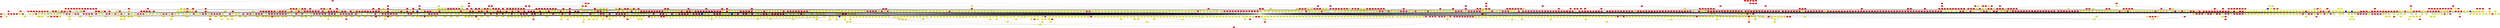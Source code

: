 graph {
0 [style = filled fillcolor = red];
1 [style = filled fillcolor = red];
2 [style = filled fillcolor = red];
3 [style = filled fillcolor = red];
4 [style = filled fillcolor = red];
5 [style = filled fillcolor = red];
6 [style = filled fillcolor = red];
7 [style = filled fillcolor = red];
8 [style = filled fillcolor = red];
9 [style = filled fillcolor = red];
10 [style = filled fillcolor = red];
11 [style = filled fillcolor = red];
12 [style = filled fillcolor = red];
13 [style = filled fillcolor = red];
14 [style = filled fillcolor = red];
15 [style = filled fillcolor = red];
16 [style = filled fillcolor = red];
17 [style = filled fillcolor = red];
18 [style = filled fillcolor = red];
19 [style = filled fillcolor = red];
20 [style = filled fillcolor = red];
21 [style = filled fillcolor = red];
22 [style = filled fillcolor = red];
23 [style = filled fillcolor = red];
24 [style = filled fillcolor = red];
25 [style = filled fillcolor = red];
26 [style = filled fillcolor = red];
27 [style = filled fillcolor = red];
28 [style = filled fillcolor = red];
29 [style = filled fillcolor = red];
30 [style = filled fillcolor = red];
31 [style = filled fillcolor = red];
32 [style = filled fillcolor = red];
33 [style = filled fillcolor = red];
34 [style = filled fillcolor = red];
35 [style = filled fillcolor = red];
36 [style = filled fillcolor = red];
37 [style = filled fillcolor = red];
38 [style = filled fillcolor = red];
39 [style = filled fillcolor = red];
40 [style = filled fillcolor = red];
41 [style = filled fillcolor = red];
42 [style = filled fillcolor = red];
43 [style = filled fillcolor = red];
44 [style = filled fillcolor = red];
45 [style = filled fillcolor = red];
46 [style = filled fillcolor = red];
47 [style = filled fillcolor = red];
48 [style = filled fillcolor = red];
49 [style = filled fillcolor = red];
50 [style = filled fillcolor = red];
51 [style = filled fillcolor = red];
52 [style = filled fillcolor = red];
53 [style = filled fillcolor = red];
54 [style = filled fillcolor = red];
55 [style = filled fillcolor = red];
56 [style = filled fillcolor = red];
57 [style = filled fillcolor = red];
58 [style = filled fillcolor = red];
59 [style = filled fillcolor = red];
60 [style = filled fillcolor = red];
61 [style = filled fillcolor = red];
62 [style = filled fillcolor = red];
63 [style = filled fillcolor = red];
64 [style = filled fillcolor = red];
65 [style = filled fillcolor = red];
66 [style = filled fillcolor = red];
67 [style = filled fillcolor = red];
68 [style = filled fillcolor = red];
69 [style = filled fillcolor = red];
70 [style = filled fillcolor = red];
71 [style = filled fillcolor = red];
72 [style = filled fillcolor = red];
73 [style = filled fillcolor = red];
74 [style = filled fillcolor = red];
75 [style = filled fillcolor = red];
76 [style = filled fillcolor = red];
77 [style = filled fillcolor = red];
78 [style = filled fillcolor = red];
79 [style = filled fillcolor = red];
80 [style = filled fillcolor = red];
81 [style = filled fillcolor = red];
82 [style = filled fillcolor = red];
83 [style = filled fillcolor = red];
84 [style = filled fillcolor = red];
85 [style = filled fillcolor = red];
86 [style = filled fillcolor = red];
87 [style = filled fillcolor = red];
88 [style = filled fillcolor = red];
89 [style = filled fillcolor = red];
90 [style = filled fillcolor = red];
91 [style = filled fillcolor = red];
92 [style = filled fillcolor = red];
93 [style = filled fillcolor = red];
94 [style = filled fillcolor = red];
95 [style = filled fillcolor = red];
96 [style = filled fillcolor = red];
97 [style = filled fillcolor = red];
98 [style = filled fillcolor = red];
99 [style = filled fillcolor = red];
100 [style = filled fillcolor = red];
101 [style = filled fillcolor = red];
102 [style = filled fillcolor = red];
103 [style = filled fillcolor = red];
104 [style = filled fillcolor = red];
105 [style = filled fillcolor = red];
106 [style = filled fillcolor = red];
107 [style = filled fillcolor = red];
108 [style = filled fillcolor = red];
109 [style = filled fillcolor = red];
110 [style = filled fillcolor = red];
111 [style = filled fillcolor = red];
112 [style = filled fillcolor = red];
113 [style = filled fillcolor = red];
114 [style = filled fillcolor = red];
115 [style = filled fillcolor = red];
116 [style = filled fillcolor = red];
117 [style = filled fillcolor = red];
118 [style = filled fillcolor = red];
119 [style = filled fillcolor = red];
120 [style = filled fillcolor = red];
121 [style = filled fillcolor = red];
122 [style = filled fillcolor = red];
123 [style = filled fillcolor = red];
124 [style = filled fillcolor = red];
125 [style = filled fillcolor = red];
126 [style = filled fillcolor = red];
127 [style = filled fillcolor = red];
128 [style = filled fillcolor = red];
129 [style = filled fillcolor = red];
130 [style = filled fillcolor = red];
131 [style = filled fillcolor = red];
132 [style = filled fillcolor = red];
133 [style = filled fillcolor = red];
134 [style = filled fillcolor = red];
135 [style = filled fillcolor = red];
136 [style = filled fillcolor = red];
137 [style = filled fillcolor = red];
138 [style = filled fillcolor = red];
139 [style = filled fillcolor = red];
140 [style = filled fillcolor = red];
141 [style = filled fillcolor = red];
142 [style = filled fillcolor = red];
143 [style = filled fillcolor = red];
144 [style = filled fillcolor = red];
145 [style = filled fillcolor = red];
146 [style = filled fillcolor = red];
147 [style = filled fillcolor = red];
148 [style = filled fillcolor = red];
149 [style = filled fillcolor = red];
150 [style = filled fillcolor = red];
151 [style = filled fillcolor = red];
152 [style = filled fillcolor = red];
153 [style = filled fillcolor = red];
154 [style = filled fillcolor = red];
155 [style = filled fillcolor = red];
156 [style = filled fillcolor = red];
157 [style = filled fillcolor = red];
158 [style = filled fillcolor = red];
159 [style = filled fillcolor = red];
160 [style = filled fillcolor = red];
161 [style = filled fillcolor = red];
162 [style = filled fillcolor = red];
163 [style = filled fillcolor = red];
164 [style = filled fillcolor = red];
165 [style = filled fillcolor = red];
166 [style = filled fillcolor = red];
167 [style = filled fillcolor = red];
168 [style = filled fillcolor = red];
169 [style = filled fillcolor = red];
170 [style = filled fillcolor = red];
171 [style = filled fillcolor = red];
172 [style = filled fillcolor = red];
173 [style = filled fillcolor = red];
174 [style = filled fillcolor = red];
175 [style = filled fillcolor = red];
176 [style = filled fillcolor = red];
177 [style = filled fillcolor = red];
178 [style = filled fillcolor = red];
179 [style = filled fillcolor = red];
180 [style = filled fillcolor = red];
181 [style = filled fillcolor = red];
182 [style = filled fillcolor = red];
183 [style = filled fillcolor = red];
184 [style = filled fillcolor = red];
185 [style = filled fillcolor = red];
186 [style = filled fillcolor = red];
187 [style = filled fillcolor = red];
188 [style = filled fillcolor = red];
189 [style = filled fillcolor = red];
190 [style = filled fillcolor = red];
191 [style = filled fillcolor = red];
192 [style = filled fillcolor = red];
193 [style = filled fillcolor = red];
194 [style = filled fillcolor = red];
195 [style = filled fillcolor = red];
196 [style = filled fillcolor = red];
197 [style = filled fillcolor = red];
198 [style = filled fillcolor = red];
199 [style = filled fillcolor = red];
200 [style = filled fillcolor = red];
201 [style = filled fillcolor = red];
202 [style = filled fillcolor = red];
203 [style = filled fillcolor = red];
204 [style = filled fillcolor = red];
205 [style = filled fillcolor = red];
206 [style = filled fillcolor = red];
207 [style = filled fillcolor = red];
208 [style = filled fillcolor = red];
209 [style = filled fillcolor = red];
210 [style = filled fillcolor = red];
211 [style = filled fillcolor = red];
212 [style = filled fillcolor = red];
213 [style = filled fillcolor = red];
214 [style = filled fillcolor = red];
215 [style = filled fillcolor = red];
216 [style = filled fillcolor = red];
217 [style = filled fillcolor = red];
218 [style = filled fillcolor = red];
219 [style = filled fillcolor = red];
220 [style = filled fillcolor = red];
221 [style = filled fillcolor = red];
222 [style = filled fillcolor = red];
223 [style = filled fillcolor = red];
224 [style = filled fillcolor = red];
225 [style = filled fillcolor = red];
226 [style = filled fillcolor = red];
227 [style = filled fillcolor = red];
228 [style = filled fillcolor = red];
229 [style = filled fillcolor = red];
230 [style = filled fillcolor = red];
231 [style = filled fillcolor = red];
232 [style = filled fillcolor = red];
233 [style = filled fillcolor = red];
234 [style = filled fillcolor = red];
235 [style = filled fillcolor = red];
236 [style = filled fillcolor = red];
237 [style = filled fillcolor = red];
238 [style = filled fillcolor = red];
239 [style = filled fillcolor = red];
240 [style = filled fillcolor = red];
241 [style = filled fillcolor = red];
242 [style = filled fillcolor = red];
243 [style = filled fillcolor = red];
244 [style = filled fillcolor = red];
245 [style = filled fillcolor = red];
246 [style = filled fillcolor = red];
247 [style = filled fillcolor = red];
248 [style = filled fillcolor = red];
249 [style = filled fillcolor = red];
250 [style = filled fillcolor = red];
251 [style = filled fillcolor = red];
252 [style = filled fillcolor = red];
253 [style = filled fillcolor = red];
254 [style = filled fillcolor = red];
255 [style = filled fillcolor = red];
256 [style = filled fillcolor = red];
257 [style = filled fillcolor = red];
258 [style = filled fillcolor = red];
259 [style = filled fillcolor = red];
260 [style = filled fillcolor = red];
261 [style = filled fillcolor = red];
262 [style = filled fillcolor = red];
263 [style = filled fillcolor = red];
264 [style = filled fillcolor = red];
265 [style = filled fillcolor = red];
266 [style = filled fillcolor = red];
267 [style = filled fillcolor = red];
268 [style = filled fillcolor = red];
269 [style = filled fillcolor = red];
270 [style = filled fillcolor = red];
271 [style = filled fillcolor = red];
272 [style = filled fillcolor = red];
273 [style = filled fillcolor = red];
274 [style = filled fillcolor = red];
275 [style = filled fillcolor = red];
276 [style = filled fillcolor = red];
277 [style = filled fillcolor = red];
278 [style = filled fillcolor = red];
279 [style = filled fillcolor = red];
280 [style = filled fillcolor = red];
281 [style = filled fillcolor = red];
282 [style = filled fillcolor = red];
283 [style = filled fillcolor = red];
284 [style = filled fillcolor = red];
285 [style = filled fillcolor = red];
286 [style = filled fillcolor = red];
287 [style = filled fillcolor = red];
288 [style = filled fillcolor = red];
289 [style = filled fillcolor = red];
290 [style = filled fillcolor = red];
291 [style = filled fillcolor = red];
292 [style = filled fillcolor = red];
293 [style = filled fillcolor = red];
294 [style = filled fillcolor = red];
295 [style = filled fillcolor = red];
296 [style = filled fillcolor = red];
297 [style = filled fillcolor = red];
298 [style = filled fillcolor = red];
299 [style = filled fillcolor = red];
300 [style = filled fillcolor = red];
301 [style = filled fillcolor = red];
302 [style = filled fillcolor = red];
303 [style = filled fillcolor = red];
304 [style = filled fillcolor = red];
305 [style = filled fillcolor = red];
306 [style = filled fillcolor = red];
307 [style = filled fillcolor = red];
308 [style = filled fillcolor = red];
309 [style = filled fillcolor = red];
310 [style = filled fillcolor = red];
311 [style = filled fillcolor = red];
312 [style = filled fillcolor = red];
313 [style = filled fillcolor = red];
314 [style = filled fillcolor = red];
315 [style = filled fillcolor = red];
316 [style = filled fillcolor = red];
317 [style = filled fillcolor = red];
318 [style = filled fillcolor = red];
319 [style = filled fillcolor = red];
320 [style = filled fillcolor = red];
321 [style = filled fillcolor = red];
322 [style = filled fillcolor = red];
323 [style = filled fillcolor = red];
324 [style = filled fillcolor = red];
325 [style = filled fillcolor = red];
326 [style = filled fillcolor = red];
327 [style = filled fillcolor = red];
328 [style = filled fillcolor = red];
329 [style = filled fillcolor = red];
330 [style = filled fillcolor = red];
331 [style = filled fillcolor = red];
332 [style = filled fillcolor = red];
333 [style = filled fillcolor = red];
334 [style = filled fillcolor = red];
335 [style = filled fillcolor = red];
336 [style = filled fillcolor = red];
337 [style = filled fillcolor = red];
338 [style = filled fillcolor = red];
339 [style = filled fillcolor = red];
340 [style = filled fillcolor = red];
341 [style = filled fillcolor = red];
342 [style = filled fillcolor = red];
343 [style = filled fillcolor = red];
344 [style = filled fillcolor = red];
345 [style = filled fillcolor = red];
346 [style = filled fillcolor = red];
347 [style = filled fillcolor = red];
348 [style = filled fillcolor = red];
349 [style = filled fillcolor = red];
350 [style = filled fillcolor = red];
351 [style = filled fillcolor = red];
352 [style = filled fillcolor = red];
353 [style = filled fillcolor = red];
354 [style = filled fillcolor = red];
355 [style = filled fillcolor = red];
356 [style = filled fillcolor = red];
357 [style = filled fillcolor = red];
358 [style = filled fillcolor = red];
359 [style = filled fillcolor = red];
360 [style = filled fillcolor = red];
361 [style = filled fillcolor = red];
362 [style = filled fillcolor = red];
363 [style = filled fillcolor = red];
364 [style = filled fillcolor = red];
365 [style = filled fillcolor = red];
366 [style = filled fillcolor = red];
367 [style = filled fillcolor = red];
368 [style = filled fillcolor = red];
369 [style = filled fillcolor = red];
370 [style = filled fillcolor = red];
371 [style = filled fillcolor = red];
372 [style = filled fillcolor = red];
373 [style = filled fillcolor = red];
374 [style = filled fillcolor = red];
375 [style = filled fillcolor = red];
376 [style = filled fillcolor = red];
377 [style = filled fillcolor = red];
378 [style = filled fillcolor = red];
379 [style = filled fillcolor = red];
380 [style = filled fillcolor = red];
381 [style = filled fillcolor = red];
382 [style = filled fillcolor = red];
383 [style = filled fillcolor = red];
384 [style = filled fillcolor = red];
385 [style = filled fillcolor = red];
386 [style = filled fillcolor = red];
387 [style = filled fillcolor = red];
388 [style = filled fillcolor = red];
389 [style = filled fillcolor = red];
390 [style = filled fillcolor = red];
391 [style = filled fillcolor = red];
392 [style = filled fillcolor = red];
393 [style = filled fillcolor = red];
394 [style = filled fillcolor = red];
395 [style = filled fillcolor = red];
396 [style = filled fillcolor = red];
397 [style = filled fillcolor = red];
398 [style = filled fillcolor = red];
399 [style = filled fillcolor = red];
400 [style = filled fillcolor = red];
401 [style = filled fillcolor = red];
402 [style = filled fillcolor = red];
403 [style = filled fillcolor = red];
404 [style = filled fillcolor = red];
405 [style = filled fillcolor = red];
406 [style = filled fillcolor = red];
407 [style = filled fillcolor = red];
408 [style = filled fillcolor = red];
409 [style = filled fillcolor = red];
410 [style = filled fillcolor = red];
411 [style = filled fillcolor = red];
412 [style = filled fillcolor = red];
413 [style = filled fillcolor = red];
414 [style = filled fillcolor = red];
415 [style = filled fillcolor = red];
416 [style = filled fillcolor = red];
417 [style = filled fillcolor = red];
418 [style = filled fillcolor = red];
419 [style = filled fillcolor = red];
420 [style = filled fillcolor = red];
421 [style = filled fillcolor = red];
422 [style = filled fillcolor = red];
423 [style = filled fillcolor = red];
424 [style = filled fillcolor = red];
425 [style = filled fillcolor = red];
426 [style = filled fillcolor = red];
427 [style = filled fillcolor = red];
428 [style = filled fillcolor = red];
429 [style = filled fillcolor = red];
430 [style = filled fillcolor = red];
431 [style = filled fillcolor = red];
432 [style = filled fillcolor = red];
433 [style = filled fillcolor = red];
434 [style = filled fillcolor = red];
435 [style = filled fillcolor = red];
436 [style = filled fillcolor = red];
437 [style = filled fillcolor = red];
438 [style = filled fillcolor = red];
439 [style = filled fillcolor = red];
440 [style = filled fillcolor = red];
441 [style = filled fillcolor = red];
442 [style = filled fillcolor = red];
443 [style = filled fillcolor = red];
444 [style = filled fillcolor = red];
445 [style = filled fillcolor = red];
446 [style = filled fillcolor = red];
447 [style = filled fillcolor = red];
448 [style = filled fillcolor = red];
449 [style = filled fillcolor = red];
450 [style = filled fillcolor = red];
451 [style = filled fillcolor = red];
452 [style = filled fillcolor = red];
453 [style = filled fillcolor = red];
454 [style = filled fillcolor = red];
455 [style = filled fillcolor = red];
456 [style = filled fillcolor = red];
457 [style = filled fillcolor = red];
458 [style = filled fillcolor = red];
459 [style = filled fillcolor = red];
460 [style = filled fillcolor = red];
461 [style = filled fillcolor = red];
462 [style = filled fillcolor = red];
463 [style = filled fillcolor = red];
464 [style = filled fillcolor = red];
465 [style = filled fillcolor = red];
466 [style = filled fillcolor = red];
467 [style = filled fillcolor = red];
468 [style = filled fillcolor = red];
469 [style = filled fillcolor = red];
470 [style = filled fillcolor = red];
471 [style = filled fillcolor = red];
472 [style = filled fillcolor = red];
473 [style = filled fillcolor = red];
474 [style = filled fillcolor = red];
475 [style = filled fillcolor = red];
476 [style = filled fillcolor = red];
477 [style = filled fillcolor = red];
478 [style = filled fillcolor = red];
479 [style = filled fillcolor = red];
480 [style = filled fillcolor = red];
481 [style = filled fillcolor = red];
482 [style = filled fillcolor = red];
483 [style = filled fillcolor = red];
484 [style = filled fillcolor = red];
485 [style = filled fillcolor = red];
486 [style = filled fillcolor = red];
487 [style = filled fillcolor = red];
488 [style = filled fillcolor = red];
489 [style = filled fillcolor = red];
490 [style = filled fillcolor = red];
491 [style = filled fillcolor = red];
492 [style = filled fillcolor = red];
493 [style = filled fillcolor = red];
494 [style = filled fillcolor = red];
495 [style = filled fillcolor = red];
496 [style = filled fillcolor = red];
497 [style = filled fillcolor = red];
498 [style = filled fillcolor = red];
499 [style = filled fillcolor = red];
500 [style = filled fillcolor = red];
501 [style = filled fillcolor = red];
502 [style = filled fillcolor = red];
503 [style = filled fillcolor = red];
504 [style = filled fillcolor = red];
505 [style = filled fillcolor = red];
506 [style = filled fillcolor = red];
507 [style = filled fillcolor = red];
508 [style = filled fillcolor = red];
509 [style = filled fillcolor = red];
510 [style = filled fillcolor = red];
511 [style = filled fillcolor = red];
512 [style = filled fillcolor = red];
513 [style = filled fillcolor = red];
514 [style = filled fillcolor = red];
515 [style = filled fillcolor = red];
516 [style = filled fillcolor = red];
517 [style = filled fillcolor = red];
518 [style = filled fillcolor = red];
519 [style = filled fillcolor = red];
520 [style = filled fillcolor = red];
521 [style = filled fillcolor = red];
522 [style = filled fillcolor = red];
523 [style = filled fillcolor = red];
524 [style = filled fillcolor = red];
525 [style = filled fillcolor = red];
526 [style = filled fillcolor = red];
527 [style = filled fillcolor = red];
528 [style = filled fillcolor = red];
529 [style = filled fillcolor = red];
530 [style = filled fillcolor = red];
531 [style = filled fillcolor = red];
532 [style = filled fillcolor = red];
533 [style = filled fillcolor = red];
534 [style = filled fillcolor = red];
535 [style = filled fillcolor = red];
536 [style = filled fillcolor = red];
537 [style = filled fillcolor = red];
538 [style = filled fillcolor = red];
539 [style = filled fillcolor = red];
540 [style = filled fillcolor = red];
541 [style = filled fillcolor = red];
542 [style = filled fillcolor = red];
543 [style = filled fillcolor = red];
544 [style = filled fillcolor = red];
545 [style = filled fillcolor = red];
546 [style = filled fillcolor = red];
547 [style = filled fillcolor = red];
548 [style = filled fillcolor = red];
549 [style = filled fillcolor = red];
550 [style = filled fillcolor = red];
551 [style = filled fillcolor = red];
552 [style = filled fillcolor = red];
553 [style = filled fillcolor = red];
554 [style = filled fillcolor = red];
555 [style = filled fillcolor = red];
556 [style = filled fillcolor = red];
557 [style = filled fillcolor = red];
558 [style = filled fillcolor = red];
559 [style = filled fillcolor = red];
560 [style = filled fillcolor = red];
561 [style = filled fillcolor = red];
562 [style = filled fillcolor = red];
563 [style = filled fillcolor = red];
564 [style = filled fillcolor = red];
565 [style = filled fillcolor = red];
566 [style = filled fillcolor = red];
567 [style = filled fillcolor = red];
568 [style = filled fillcolor = red];
569 [style = filled fillcolor = red];
570 [style = filled fillcolor = red];
571 [style = filled fillcolor = red];
572 [style = filled fillcolor = red];
573 [style = filled fillcolor = red];
574 [style = filled fillcolor = red];
575 [style = filled fillcolor = red];
576 [style = filled fillcolor = red];
577 [style = filled fillcolor = red];
578 [style = filled fillcolor = red];
579 [style = filled fillcolor = red];
580 [style = filled fillcolor = red];
581 [style = filled fillcolor = red];
582 [style = filled fillcolor = red];
583 [style = filled fillcolor = red];
584 [style = filled fillcolor = red];
585 [style = filled fillcolor = red];
586 [style = filled fillcolor = red];
587 [style = filled fillcolor = red];
588 [style = filled fillcolor = red];
589 [style = filled fillcolor = red];
590 [style = filled fillcolor = red];
591 [style = filled fillcolor = red];
592 [style = filled fillcolor = red];
593 [style = filled fillcolor = red];
594 [style = filled fillcolor = red];
595 [style = filled fillcolor = red];
596 [style = filled fillcolor = red];
597 [style = filled fillcolor = red];
598 [style = filled fillcolor = red];
599 [style = filled fillcolor = red];
600 [style = filled fillcolor = red];
601 [style = filled fillcolor = red];
602 [style = filled fillcolor = red];
603 [style = filled fillcolor = red];
604 [style = filled fillcolor = red];
605 [style = filled fillcolor = red];
606 [style = filled fillcolor = red];
607 [style = filled fillcolor = red];
608 [style = filled fillcolor = red];
609 [style = filled fillcolor = red];
610 [style = filled fillcolor = red];
611 [style = filled fillcolor = red];
612 [style = filled fillcolor = red];
613 [style = filled fillcolor = red];
614 [style = filled fillcolor = red];
615 [style = filled fillcolor = red];
616 [style = filled fillcolor = red];
617 [style = filled fillcolor = red];
618 [style = filled fillcolor = red];
619 [style = filled fillcolor = red];
620 [style = filled fillcolor = red];
621 [style = filled fillcolor = red];
622 [style = filled fillcolor = red];
623 [style = filled fillcolor = red];
624 [style = filled fillcolor = red];
625 [style = filled fillcolor = red];
626 [style = filled fillcolor = red];
627 [style = filled fillcolor = red];
628 [style = filled fillcolor = red];
629 [style = filled fillcolor = red];
630 [style = filled fillcolor = red];
631 [style = filled fillcolor = red];
632 [style = filled fillcolor = red];
633 [style = filled fillcolor = red];
634 [style = filled fillcolor = red];
635 [style = filled fillcolor = red];
636 [style = filled fillcolor = red];
637 [style = filled fillcolor = red];
638 [style = filled fillcolor = red];
639 [style = filled fillcolor = red];
640 [style = filled fillcolor = red];
641 [style = filled fillcolor = red];
642 [style = filled fillcolor = red];
643 [style = filled fillcolor = red];
644 [style = filled fillcolor = red];
645 [style = filled fillcolor = red];
646 [style = filled fillcolor = red];
647 [style = filled fillcolor = red];
648 [style = filled fillcolor = red];
649 [style = filled fillcolor = red];
650 [style = filled fillcolor = red];
651 [style = filled fillcolor = red];
652 [style = filled fillcolor = red];
653 [style = filled fillcolor = red];
654 [style = filled fillcolor = red];
655 [style = filled fillcolor = red];
656 [style = filled fillcolor = red];
657 [style = filled fillcolor = red];
658 [style = filled fillcolor = red];
659 [style = filled fillcolor = red];
660 [style = filled fillcolor = red];
661 [style = filled fillcolor = red];
662 [style = filled fillcolor = red];
663 [style = filled fillcolor = red];
664 [style = filled fillcolor = red];
665 [style = filled fillcolor = red];
666 [style = filled fillcolor = red];
667 [style = filled fillcolor = red];
668 [style = filled fillcolor = red];
669 [style = filled fillcolor = red];
670 [style = filled fillcolor = red];
671 [style = filled fillcolor = red];
672 [style = filled fillcolor = red];
673 [style = filled fillcolor = red];
674 [style = filled fillcolor = red];
675 [style = filled fillcolor = red];
676 [style = filled fillcolor = red];
677 [style = filled fillcolor = red];
678 [style = filled fillcolor = red];
679 [style = filled fillcolor = red];
680 [style = filled fillcolor = red];
681 [style = filled fillcolor = red];
682 [style = filled fillcolor = red];
683 [style = filled fillcolor = red];
684 [style = filled fillcolor = red];
685 [style = filled fillcolor = red];
686 [style = filled fillcolor = red];
687 [style = filled fillcolor = red];
688 [style = filled fillcolor = red];
689 [style = filled fillcolor = red];
690 [style = filled fillcolor = red];
691 [style = filled fillcolor = red];
692 [style = filled fillcolor = red];
693 [style = filled fillcolor = red];
694 [style = filled fillcolor = red];
695 [style = filled fillcolor = red];
696 [style = filled fillcolor = red];
697 [style = filled fillcolor = red];
698 [style = filled fillcolor = red];
699 [style = filled fillcolor = red];
700 [style = filled fillcolor = red];
701 [style = filled fillcolor = red];
702 [style = filled fillcolor = red];
703 [style = filled fillcolor = red];
704 [style = filled fillcolor = red];
705 [style = filled fillcolor = red];
706 [style = filled fillcolor = red];
707 [style = filled fillcolor = red];
708 [style = filled fillcolor = red];
709 [style = filled fillcolor = red];
710 [style = filled fillcolor = red];
711 [style = filled fillcolor = red];
712 [style = filled fillcolor = red];
713 [style = filled fillcolor = red];
714 [style = filled fillcolor = red];
715 [style = filled fillcolor = red];
716 [style = filled fillcolor = red];
717 [style = filled fillcolor = red];
718 [style = filled fillcolor = red];
719 [style = filled fillcolor = red];
720 [style = filled fillcolor = red];
721 [style = filled fillcolor = red];
722 [style = filled fillcolor = red];
723 [style = filled fillcolor = red];
724 [style = filled fillcolor = red];
725 [style = filled fillcolor = red];
726 [style = filled fillcolor = red];
727 [style = filled fillcolor = red];
728 [style = filled fillcolor = red];
729 [style = filled fillcolor = red];
730 [style = filled fillcolor = red];
731 [style = filled fillcolor = red];
732 [style = filled fillcolor = red];
733 [style = filled fillcolor = red];
734 [style = filled fillcolor = red];
735 [style = filled fillcolor = red];
736 [style = filled fillcolor = red];
737 [style = filled fillcolor = red];
738 [style = filled fillcolor = red];
739 [style = filled fillcolor = red];
740 [style = filled fillcolor = red];
741 [style = filled fillcolor = red];
742 [style = filled fillcolor = red];
743 [style = filled fillcolor = red];
744 [style = filled fillcolor = red];
745 [style = filled fillcolor = red];
746 [style = filled fillcolor = red];
747 [style = filled fillcolor = red];
748 [style = filled fillcolor = red];
749 [style = filled fillcolor = red];
750 [style = filled fillcolor = red];
751 [style = filled fillcolor = red];
752 [style = filled fillcolor = red];
753 [style = filled fillcolor = red];
754 [style = filled fillcolor = red];
755 [style = filled fillcolor = red];
756 [style = filled fillcolor = red];
757 [style = filled fillcolor = red];
758 [style = filled fillcolor = red];
759 [style = filled fillcolor = red];
760 [style = filled fillcolor = red];
761 [style = filled fillcolor = red];
762 [style = filled fillcolor = red];
763 [style = filled fillcolor = red];
764 [style = filled fillcolor = red];
765 [style = filled fillcolor = red];
766 [style = filled fillcolor = red];
767 [style = filled fillcolor = red];
768 [style = filled fillcolor = red];
769 [style = filled fillcolor = red];
770 [style = filled fillcolor = red];
771 [style = filled fillcolor = red];
772 [style = filled fillcolor = red];
773 [style = filled fillcolor = red];
774 [style = filled fillcolor = red];
775 [style = filled fillcolor = red];
776 [style = filled fillcolor = red];
777 [style = filled fillcolor = red];
778 [style = filled fillcolor = red];
779 [style = filled fillcolor = red];
780 [style = filled fillcolor = red];
781 [style = filled fillcolor = red];
782 [style = filled fillcolor = red];
783 [style = filled fillcolor = red];
784 [style = filled fillcolor = red];
785 [style = filled fillcolor = red];
786 [style = filled fillcolor = red];
787 [style = filled fillcolor = red];
788 [style = filled fillcolor = red];
789 [style = filled fillcolor = red];
790 [style = filled fillcolor = red];
791 [style = filled fillcolor = red];
792 [style = filled fillcolor = red];
793 [style = filled fillcolor = red];
794 [style = filled fillcolor = red];
795 [style = filled fillcolor = red];
796 [style = filled fillcolor = red];
797 [style = filled fillcolor = red];
798 [style = filled fillcolor = red];
799 [style = filled fillcolor = red];
800 [style = filled fillcolor = red];
801 [style = filled fillcolor = red];
802 [style = filled fillcolor = red];
803 [style = filled fillcolor = red];
804 [style = filled fillcolor = red];
805 [style = filled fillcolor = red];
806 [style = filled fillcolor = red];
807 [style = filled fillcolor = red];
808 [style = filled fillcolor = red];
809 [style = filled fillcolor = red];
810 [style = filled fillcolor = red];
811 [style = filled fillcolor = red];
812 [style = filled fillcolor = red];
813 [style = filled fillcolor = red];
814 [style = filled fillcolor = red];
815 [style = filled fillcolor = red];
816 [style = filled fillcolor = red];
817 [style = filled fillcolor = red];
818 [style = filled fillcolor = red];
819 [style = filled fillcolor = red];
820 [style = filled fillcolor = red];
821 [style = filled fillcolor = red];
822 [style = filled fillcolor = red];
823 [style = filled fillcolor = red];
824 [style = filled fillcolor = red];
825 [style = filled fillcolor = red];
826 [style = filled fillcolor = red];
827 [style = filled fillcolor = red];
828 [style = filled fillcolor = red];
829 [style = filled fillcolor = red];
830 [style = filled fillcolor = red];
831 [style = filled fillcolor = red];
832 [style = filled fillcolor = red];
833 [style = filled fillcolor = red];
834 [style = filled fillcolor = red];
835 [style = filled fillcolor = red];
836 [style = filled fillcolor = red];
837 [style = filled fillcolor = red];
838 [style = filled fillcolor = red];
839 [style = filled fillcolor = red];
840 [style = filled fillcolor = red];
841 [style = filled fillcolor = red];
842 [style = filled fillcolor = red];
843 [style = filled fillcolor = red];
844 [style = filled fillcolor = red];
845 [style = filled fillcolor = red];
846 [style = filled fillcolor = red];
847 [style = filled fillcolor = red];
848 [style = filled fillcolor = red];
849 [style = filled fillcolor = red];
850 [style = filled fillcolor = red];
851 [style = filled fillcolor = red];
852 [style = filled fillcolor = red];
853 [style = filled fillcolor = red];
854 [style = filled fillcolor = red];
855 [style = filled fillcolor = red];
856 [style = filled fillcolor = red];
857 [style = filled fillcolor = red];
858 [style = filled fillcolor = red];
859 [style = filled fillcolor = red];
860 [style = filled fillcolor = red];
861 [style = filled fillcolor = red];
862 [style = filled fillcolor = red];
863 [style = filled fillcolor = red];
864 [style = filled fillcolor = red];
865 [style = filled fillcolor = red];
866 [style = filled fillcolor = red];
867 [style = filled fillcolor = blue];
868 [style = filled fillcolor = blue];
869 [style = filled fillcolor = blue];
870 [style = filled fillcolor = blue];
871 [style = filled fillcolor = blue];
872 [style = filled fillcolor = blue];
873 [style = filled fillcolor = blue];
874 [style = filled fillcolor = blue];
875 [style = filled fillcolor = yellow];
876 [style = filled fillcolor = yellow];
877 [style = filled fillcolor = yellow];
878 [style = filled fillcolor = yellow];
879 [style = filled fillcolor = yellow];
880 [style = filled fillcolor = yellow];
881 [style = filled fillcolor = yellow];
882 [style = filled fillcolor = yellow];
883 [style = filled fillcolor = yellow];
884 [style = filled fillcolor = yellow];
885 [style = filled fillcolor = yellow];
886 [style = filled fillcolor = yellow];
887 [style = filled fillcolor = yellow];
888 [style = filled fillcolor = yellow];
889 [style = filled fillcolor = yellow];
890 [style = filled fillcolor = yellow];
891 [style = filled fillcolor = yellow];
892 [style = filled fillcolor = yellow];
893 [style = filled fillcolor = yellow];
894 [style = filled fillcolor = yellow];
895 [style = filled fillcolor = yellow];
896 [style = filled fillcolor = yellow];
897 [style = filled fillcolor = yellow];
898 [style = filled fillcolor = yellow];
899 [style = filled fillcolor = yellow];
900 [style = filled fillcolor = yellow];
901 [style = filled fillcolor = yellow];
902 [style = filled fillcolor = yellow];
903 [style = filled fillcolor = yellow];
904 [style = filled fillcolor = yellow];
905 [style = filled fillcolor = yellow];
906 [style = filled fillcolor = yellow];
907 [style = filled fillcolor = yellow];
908 [style = filled fillcolor = yellow];
909 [style = filled fillcolor = yellow];
910 [style = filled fillcolor = yellow];
911 [style = filled fillcolor = yellow];
912 [style = filled fillcolor = yellow];
913 [style = filled fillcolor = yellow];
914 [style = filled fillcolor = yellow];
915 [style = filled fillcolor = yellow];
916 [style = filled fillcolor = yellow];
917 [style = filled fillcolor = yellow];
918 [style = filled fillcolor = yellow];
919 [style = filled fillcolor = yellow];
920 [style = filled fillcolor = yellow];
921 [style = filled fillcolor = yellow];
922 [style = filled fillcolor = yellow];
923 [style = filled fillcolor = yellow];
924 [style = filled fillcolor = yellow];
925 [style = filled fillcolor = yellow];
926 [style = filled fillcolor = yellow];
927 [style = filled fillcolor = yellow];
928 [style = filled fillcolor = yellow];
929 [style = filled fillcolor = yellow];
930 [style = filled fillcolor = yellow];
931 [style = filled fillcolor = yellow];
932 [style = filled fillcolor = yellow];
933 [style = filled fillcolor = yellow];
934 [style = filled fillcolor = yellow];
935 [style = filled fillcolor = yellow];
936 [style = filled fillcolor = yellow];
937 [style = filled fillcolor = yellow];
938 [style = filled fillcolor = yellow];
939 [style = filled fillcolor = yellow];
940 [style = filled fillcolor = yellow];
941 [style = filled fillcolor = yellow];
942 [style = filled fillcolor = yellow];
943 [style = filled fillcolor = yellow];
944 [style = filled fillcolor = yellow];
945 [style = filled fillcolor = yellow];
946 [style = filled fillcolor = yellow];
947 [style = filled fillcolor = yellow];
948 [style = filled fillcolor = yellow];
949 [style = filled fillcolor = yellow];
950 [style = filled fillcolor = yellow];
951 [style = filled fillcolor = yellow];
952 [style = filled fillcolor = yellow];
953 [style = filled fillcolor = yellow];
954 [style = filled fillcolor = yellow];
955 [style = filled fillcolor = yellow];
956 [style = filled fillcolor = yellow];
957 [style = filled fillcolor = yellow];
958 [style = filled fillcolor = yellow];
959 [style = filled fillcolor = yellow];
960 [style = filled fillcolor = yellow];
961 [style = filled fillcolor = yellow];
962 [style = filled fillcolor = yellow];
963 [style = filled fillcolor = yellow];
964 [style = filled fillcolor = yellow];
965 [style = filled fillcolor = yellow];
966 [style = filled fillcolor = yellow];
967 [style = filled fillcolor = yellow];
968 [style = filled fillcolor = yellow];
969 [style = filled fillcolor = yellow];
970 [style = filled fillcolor = yellow];
971 [style = filled fillcolor = yellow];
972 [style = filled fillcolor = yellow];
973 [style = filled fillcolor = yellow];
974 [style = filled fillcolor = yellow];
975 [style = filled fillcolor = yellow];
976 [style = filled fillcolor = yellow];
977 [style = filled fillcolor = yellow];
978 [style = filled fillcolor = yellow];
979 [style = filled fillcolor = yellow];
980 [style = filled fillcolor = yellow];
981 [style = filled fillcolor = yellow];
982 [style = filled fillcolor = yellow];
983 [style = filled fillcolor = yellow];
984 [style = filled fillcolor = yellow];
985 [style = filled fillcolor = yellow];
986 [style = filled fillcolor = yellow];
987 [style = filled fillcolor = yellow];
988 [style = filled fillcolor = yellow];
989 [style = filled fillcolor = yellow];
990 [style = filled fillcolor = yellow];
991 [style = filled fillcolor = yellow];
992 [style = filled fillcolor = yellow];
993 [style = filled fillcolor = yellow];
994 [style = filled fillcolor = yellow];
995 [style = filled fillcolor = yellow];
996 [style = filled fillcolor = yellow];
997 [style = filled fillcolor = yellow];
998 [style = filled fillcolor = yellow];
999 [style = filled fillcolor = yellow];
1000 [style = filled fillcolor = yellow];
1001 [style = filled fillcolor = yellow];
1002 [style = filled fillcolor = yellow];
1003 [style = filled fillcolor = yellow];
1004 [style = filled fillcolor = yellow];
1005 [style = filled fillcolor = yellow];
1006 [style = filled fillcolor = yellow];
1007 [style = filled fillcolor = yellow];
1008 [style = filled fillcolor = yellow];
1009 [style = filled fillcolor = yellow];
1010 [style = filled fillcolor = yellow];
1011 [style = filled fillcolor = yellow];
1012 [style = filled fillcolor = yellow];
1013 [style = filled fillcolor = yellow];
1014 [style = filled fillcolor = yellow];
1015 [style = filled fillcolor = yellow];
1016 [style = filled fillcolor = yellow];
1017 [style = filled fillcolor = yellow];
1018 [style = filled fillcolor = yellow];
1019 [style = filled fillcolor = yellow];
1020 [style = filled fillcolor = yellow];
1021 [style = filled fillcolor = yellow];
1022 [style = filled fillcolor = yellow];
1023 [style = filled fillcolor = yellow];
1024 [style = filled fillcolor = yellow];
1025 [style = filled fillcolor = yellow];
1026 [style = filled fillcolor = yellow];
1027 [style = filled fillcolor = yellow];
1028 [style = filled fillcolor = yellow];
1029 [style = filled fillcolor = yellow];
1030 [style = filled fillcolor = yellow];
1031 [style = filled fillcolor = yellow];
1032 [style = filled fillcolor = yellow];
1033 [style = filled fillcolor = yellow];
1034 [style = filled fillcolor = yellow];
1035 [style = filled fillcolor = yellow];
1036 [style = filled fillcolor = yellow];
1037 [style = filled fillcolor = yellow];
1038 [style = filled fillcolor = yellow];
1039 [style = filled fillcolor = yellow];
1040 [style = filled fillcolor = yellow];
1041 [style = filled fillcolor = yellow];
1042 [style = filled fillcolor = yellow];
1043 [style = filled fillcolor = yellow];
1044 [style = filled fillcolor = yellow];
1045 [style = filled fillcolor = yellow];
1046 [style = filled fillcolor = yellow];
1047 [style = filled fillcolor = yellow];
1048 [style = filled fillcolor = yellow];
1049 [style = filled fillcolor = yellow];
1050 [style = filled fillcolor = yellow];
1051 [style = filled fillcolor = yellow];
1052 [style = filled fillcolor = yellow];
1053 [style = filled fillcolor = yellow];
1054 [style = filled fillcolor = yellow];
1055 [style = filled fillcolor = yellow];
1056 [style = filled fillcolor = yellow];
1057 [style = filled fillcolor = yellow];
1058 [style = filled fillcolor = yellow];
1059 [style = filled fillcolor = yellow];
1060 [style = filled fillcolor = yellow];
1061 [style = filled fillcolor = yellow];
1062 [style = filled fillcolor = yellow];
1063 [style = filled fillcolor = yellow];
1064 [style = filled fillcolor = yellow];
1065 [style = filled fillcolor = yellow];
1066 [style = filled fillcolor = yellow];
1067 [style = filled fillcolor = yellow];
1068 [style = filled fillcolor = yellow];
1069 [style = filled fillcolor = yellow];
1070 [style = filled fillcolor = yellow];
1071 [style = filled fillcolor = yellow];
1072 [style = filled fillcolor = yellow];
1073 [style = filled fillcolor = yellow];
1074 [style = filled fillcolor = yellow];
1075 [style = filled fillcolor = yellow];
1076 [style = filled fillcolor = yellow];
1077 [style = filled fillcolor = yellow];
1078 [style = filled fillcolor = yellow];
1079 [style = filled fillcolor = yellow];
1080 [style = filled fillcolor = yellow];
1081 [style = filled fillcolor = yellow];
1082 [style = filled fillcolor = yellow];
1083 [style = filled fillcolor = yellow];
1084 [style = filled fillcolor = yellow];
1085 [style = filled fillcolor = yellow];
1086 [style = filled fillcolor = yellow];
1087 [style = filled fillcolor = yellow];
1088 [style = filled fillcolor = yellow];
1089 [style = filled fillcolor = yellow];
1090 [style = filled fillcolor = yellow];
1091 [style = filled fillcolor = yellow];
1092 [style = filled fillcolor = yellow];
1093 [style = filled fillcolor = yellow];
1094 [style = filled fillcolor = yellow];
1095 [style = filled fillcolor = yellow];
1096 [style = filled fillcolor = yellow];
1097 [style = filled fillcolor = yellow];
1098 [style = filled fillcolor = yellow];
1099 [style = filled fillcolor = yellow];
1100 [style = filled fillcolor = yellow];
1101 [style = filled fillcolor = yellow];
1102 [style = filled fillcolor = yellow];
1103 [style = filled fillcolor = yellow];
1104 [style = filled fillcolor = yellow];
1105 [style = filled fillcolor = yellow];
1106 [style = filled fillcolor = yellow];
1107 [style = filled fillcolor = yellow];
1108 [style = filled fillcolor = yellow];
1109 [style = filled fillcolor = yellow];
1110 [style = filled fillcolor = yellow];
1111 [style = filled fillcolor = yellow];
1112 [style = filled fillcolor = yellow];
1113 [style = filled fillcolor = yellow];
1114 [style = filled fillcolor = yellow];
1115 [style = filled fillcolor = yellow];
1116 [style = filled fillcolor = yellow];
1117 [style = filled fillcolor = yellow];
1118 [style = filled fillcolor = yellow];
1119 [style = filled fillcolor = yellow];
1120 [style = filled fillcolor = yellow];
1121 [style = filled fillcolor = yellow];
1122 [style = filled fillcolor = yellow];
1123 [style = filled fillcolor = yellow];
1124 [style = filled fillcolor = yellow];
1125 [style = filled fillcolor = yellow];
1126 [style = filled fillcolor = yellow];
1127 [style = filled fillcolor = yellow];
1128 [style = filled fillcolor = yellow];
1129 [style = filled fillcolor = yellow];
1130 [style = filled fillcolor = yellow];
1131 [style = filled fillcolor = yellow];
1132 [style = filled fillcolor = yellow];
1133 [style = filled fillcolor = yellow];
1134 [style = filled fillcolor = yellow];
1135 [style = filled fillcolor = yellow];
1136 [style = filled fillcolor = yellow];
1137 [style = filled fillcolor = yellow];
1138 [style = filled fillcolor = yellow];
1139 [style = filled fillcolor = yellow];
1140 [style = filled fillcolor = yellow];
1141 [style = filled fillcolor = yellow];
1142 [style = filled fillcolor = yellow];
1143 [style = filled fillcolor = yellow];
1144 [style = filled fillcolor = yellow];
1145 [style = filled fillcolor = yellow];
1146 [style = filled fillcolor = yellow];
1147 [style = filled fillcolor = yellow];
1148 [style = filled fillcolor = yellow];
1149 [style = filled fillcolor = yellow];
1150 [style = filled fillcolor = yellow];
1151 [style = filled fillcolor = yellow];
1152 [style = filled fillcolor = yellow];
1153 [style = filled fillcolor = yellow];
1154 [style = filled fillcolor = yellow];
1155 [style = filled fillcolor = yellow];
1156 [style = filled fillcolor = yellow];
1157 [style = filled fillcolor = yellow];
1158 [style = filled fillcolor = yellow];
1159 [style = filled fillcolor = yellow];
1160 [style = filled fillcolor = yellow];
1161 [style = filled fillcolor = yellow];
1162 [style = filled fillcolor = yellow];
1163 [style = filled fillcolor = yellow];
1164 [style = filled fillcolor = yellow];
1165 [style = filled fillcolor = yellow];
1166 [style = filled fillcolor = yellow];
1167 [style = filled fillcolor = yellow];
1168 [style = filled fillcolor = yellow];
1169 [style = filled fillcolor = yellow];
1170 [style = filled fillcolor = yellow];
1171 [style = filled fillcolor = yellow];
1172 [style = filled fillcolor = yellow];
1173 [style = filled fillcolor = yellow];
1174 [style = filled fillcolor = yellow];
1175 [style = filled fillcolor = yellow];
1176 [style = filled fillcolor = yellow];
1177 [style = filled fillcolor = yellow];
1178 [style = filled fillcolor = yellow];
1179 [style = filled fillcolor = yellow];
1180 [style = filled fillcolor = yellow];
1181 [style = filled fillcolor = yellow];
1182 [style = filled fillcolor = yellow];
1183 [style = filled fillcolor = yellow];
1184 [style = filled fillcolor = yellow];
1185 [style = filled fillcolor = yellow];
1186 [style = filled fillcolor = yellow];
1187 [style = filled fillcolor = yellow];
1188 [style = filled fillcolor = yellow];
1189 [style = filled fillcolor = yellow];
1190 [style = filled fillcolor = yellow];
1191 [style = filled fillcolor = yellow];
1192 [style = filled fillcolor = yellow];
1193 [style = filled fillcolor = yellow];
1194 [style = filled fillcolor = yellow];
1195 [style = filled fillcolor = yellow];
1196 [style = filled fillcolor = yellow];
1197 [style = filled fillcolor = yellow];
1198 [style = filled fillcolor = yellow];
1199 [style = filled fillcolor = yellow];
1200 [style = filled fillcolor = yellow];
1201 [style = filled fillcolor = yellow];
1202 [style = filled fillcolor = yellow];
1203 [style = filled fillcolor = yellow];
1204 [style = filled fillcolor = yellow];
1205 [style = filled fillcolor = yellow];
1206 [style = filled fillcolor = yellow];
1207 [style = filled fillcolor = yellow];
1208 [style = filled fillcolor = yellow];
1209 [style = filled fillcolor = yellow];
1210 [style = filled fillcolor = yellow];
1211 [style = filled fillcolor = yellow];
1212 [style = filled fillcolor = yellow];
1213 [style = filled fillcolor = yellow];
1214 [style = filled fillcolor = yellow];
1215 [style = filled fillcolor = yellow];
1216 [style = filled fillcolor = yellow];
1217 [style = filled fillcolor = yellow];
1218 [style = filled fillcolor = yellow];
1219 [style = filled fillcolor = yellow];
1220 [style = filled fillcolor = yellow];
1221 [style = filled fillcolor = yellow];
1222 [style = filled fillcolor = yellow];
1223 [style = filled fillcolor = yellow];
1224 [style = filled fillcolor = yellow];
1225 [style = filled fillcolor = yellow];
1226 [style = filled fillcolor = yellow];
1227 [style = filled fillcolor = yellow];
1228 [style = filled fillcolor = yellow];
1229 [style = filled fillcolor = yellow];
1230 [style = filled fillcolor = yellow];
1231 [style = filled fillcolor = yellow];
1232 [style = filled fillcolor = yellow];
1233 [style = filled fillcolor = yellow];
1234 [style = filled fillcolor = yellow];
1235 [style = filled fillcolor = yellow];
1236 [style = filled fillcolor = yellow];
1237 [style = filled fillcolor = yellow];
1238 [style = filled fillcolor = yellow];
1239 [style = filled fillcolor = yellow];
1240 [style = filled fillcolor = yellow];
1241 [style = filled fillcolor = yellow];
1242 [style = filled fillcolor = yellow];
1243 [style = filled fillcolor = yellow];
1244 [style = filled fillcolor = yellow];
1245 [style = filled fillcolor = yellow];
1246 [style = filled fillcolor = yellow];
1247 [style = filled fillcolor = yellow];
1248 [style = filled fillcolor = yellow];
1249 [style = filled fillcolor = yellow];
1250 [style = filled fillcolor = yellow];
1251 [style = filled fillcolor = yellow];
1252 [style = filled fillcolor = yellow];
1253 [style = filled fillcolor = yellow];
1254 [style = filled fillcolor = yellow];
1255 [style = filled fillcolor = yellow];
1256 [style = filled fillcolor = yellow];
1257 [style = filled fillcolor = yellow];
1258 [style = filled fillcolor = yellow];
1259 [style = filled fillcolor = yellow];
1260 [style = filled fillcolor = yellow];
1261 [style = filled fillcolor = yellow];
1262 [style = filled fillcolor = yellow];
1263 [style = filled fillcolor = yellow];
1264 [style = filled fillcolor = yellow];
1265 [style = filled fillcolor = yellow];
1266 [style = filled fillcolor = yellow];
1267 [style = filled fillcolor = yellow];
1268 [style = filled fillcolor = yellow];
1269 [style = filled fillcolor = yellow];
1270 [style = filled fillcolor = yellow];
1271 [style = filled fillcolor = yellow];
1272 [style = filled fillcolor = yellow];
1273 [style = filled fillcolor = yellow];
1274 [style = filled fillcolor = yellow];
1275 [style = filled fillcolor = yellow];
1276 [style = filled fillcolor = yellow];
1277 [style = filled fillcolor = yellow];
1278 [style = filled fillcolor = yellow];
1279 [style = filled fillcolor = yellow];
1280 [style = filled fillcolor = yellow];
1281 [style = filled fillcolor = yellow];
1282 [style = filled fillcolor = yellow];
1283 [style = filled fillcolor = yellow];
1284 [style = filled fillcolor = yellow];
1285 [style = filled fillcolor = yellow];
1286 [style = filled fillcolor = yellow];
1287 [style = filled fillcolor = yellow];
1288 [style = filled fillcolor = yellow];
1289 [style = filled fillcolor = yellow];
1290 [style = filled fillcolor = yellow];
1291 [style = filled fillcolor = yellow];
1292 [style = filled fillcolor = yellow];
1293 [style = filled fillcolor = yellow];
1294 [style = filled fillcolor = yellow];
1295 [style = filled fillcolor = yellow];
1296 [style = filled fillcolor = yellow];
1297 [style = filled fillcolor = yellow];
1298 [style = filled fillcolor = yellow];
1299 [style = filled fillcolor = yellow];
1300 [style = filled fillcolor = yellow];
1301 [style = filled fillcolor = yellow];
1302 [style = filled fillcolor = yellow];
1303 [style = filled fillcolor = yellow];
1304 [style = filled fillcolor = yellow];
1305 [style = filled fillcolor = yellow];
1306 [style = filled fillcolor = yellow];
1307 [style = filled fillcolor = yellow];
1308 [style = filled fillcolor = yellow];
1309 [style = filled fillcolor = yellow];
1310 [style = filled fillcolor = yellow];
1311 [style = filled fillcolor = yellow];
1312 [style = filled fillcolor = yellow];
1313 [style = filled fillcolor = yellow];
1314 [style = filled fillcolor = yellow];
1315 [style = filled fillcolor = yellow];
1316 [style = filled fillcolor = yellow];
1317 [style = filled fillcolor = yellow];
1318 [style = filled fillcolor = yellow];
1319 [style = filled fillcolor = yellow];
1320 [style = filled fillcolor = yellow];
1321 [style = filled fillcolor = yellow];
1322 [style = filled fillcolor = yellow];
1323 [style = filled fillcolor = yellow];
1324 [style = filled fillcolor = yellow];
1325 [style = filled fillcolor = yellow];
1326 [style = filled fillcolor = yellow];
1327 [style = filled fillcolor = yellow];
1328 [style = filled fillcolor = yellow];
1329 [style = filled fillcolor = yellow];
1330 [style = filled fillcolor = yellow];
1331 [style = filled fillcolor = yellow];
1332 [style = filled fillcolor = yellow];
1333 [style = filled fillcolor = yellow];
1334 [style = filled fillcolor = yellow];
1335 [style = filled fillcolor = yellow];
1336 [style = filled fillcolor = yellow];
1337 [style = filled fillcolor = yellow];
1338 [style = filled fillcolor = yellow];
1339 [style = filled fillcolor = yellow];
1340 [style = filled fillcolor = yellow];
1341 [style = filled fillcolor = yellow];
1342 [style = filled fillcolor = yellow];
1343 [style = filled fillcolor = yellow];
1344 [style = filled fillcolor = yellow];
1345 [style = filled fillcolor = yellow];
1346 [style = filled fillcolor = yellow];
1347 [style = filled fillcolor = yellow];
1348 [style = filled fillcolor = yellow];
1349 [style = filled fillcolor = yellow];
1350 [style = filled fillcolor = yellow];
1351 [style = filled fillcolor = yellow];
1352 [style = filled fillcolor = yellow];
1353 [style = filled fillcolor = yellow];
1354 [style = filled fillcolor = yellow];
1355 [style = filled fillcolor = yellow];
1356 [style = filled fillcolor = yellow];
1357 [style = filled fillcolor = yellow];
1358 [style = filled fillcolor = yellow];
1359 [style = filled fillcolor = yellow];
1360 [style = filled fillcolor = yellow];
1361 [style = filled fillcolor = yellow];
1362 [style = filled fillcolor = yellow];
1363 [style = filled fillcolor = yellow];
1364 [style = filled fillcolor = yellow];
1365 [style = filled fillcolor = yellow];
1366 [style = filled fillcolor = yellow];
1367 [style = filled fillcolor = yellow];
1368 [style = filled fillcolor = yellow];
1369 [style = filled fillcolor = yellow];
1370 [style = filled fillcolor = yellow];
1371 [style = filled fillcolor = yellow];
1372 [style = filled fillcolor = yellow];
1373 [style = filled fillcolor = yellow];
1374 [style = filled fillcolor = yellow];
1375 [style = filled fillcolor = yellow];
1376 [style = filled fillcolor = yellow];
1377 [style = filled fillcolor = yellow];
1378 [style = filled fillcolor = yellow];
1379 [style = filled fillcolor = yellow];
1380 [style = filled fillcolor = yellow];
1381 [style = filled fillcolor = yellow];
1382 [style = filled fillcolor = yellow];
1383 [style = filled fillcolor = yellow];
1384 [style = filled fillcolor = yellow];
1385 [style = filled fillcolor = yellow];
1386 [style = filled fillcolor = yellow];
1387 [style = filled fillcolor = yellow];
1388 [style = filled fillcolor = yellow];
1389 [style = filled fillcolor = yellow];
1390 [style = filled fillcolor = yellow];
1391 [style = filled fillcolor = yellow];
1392 [style = filled fillcolor = yellow];
1393 [style = filled fillcolor = yellow];
1394 [style = filled fillcolor = yellow];
1395 [style = filled fillcolor = yellow];
1396 [style = filled fillcolor = yellow];
1397 [style = filled fillcolor = yellow];
1398 [style = filled fillcolor = yellow];
1399 [style = filled fillcolor = yellow];
1400 [style = filled fillcolor = yellow];
1401 [style = filled fillcolor = yellow];
1402 [style = filled fillcolor = yellow];
1403 [style = filled fillcolor = yellow];
1404 [style = filled fillcolor = yellow];
1405 [style = filled fillcolor = yellow];
1406 [style = filled fillcolor = yellow];
1407 [style = filled fillcolor = yellow];
1408 [style = filled fillcolor = yellow];
1409 [style = filled fillcolor = yellow];
1410 [style = filled fillcolor = yellow];
1411 [style = filled fillcolor = yellow];
1412 [style = filled fillcolor = yellow];
1413 [style = filled fillcolor = yellow];
1414 [style = filled fillcolor = yellow];
1415 [style = filled fillcolor = yellow];
1416 [style = filled fillcolor = yellow];
1417 [style = filled fillcolor = yellow];
1418 [style = filled fillcolor = yellow];
1419 [style = filled fillcolor = yellow];
1420 [style = filled fillcolor = yellow];
1421 [style = filled fillcolor = yellow];
1422 [style = filled fillcolor = yellow];
1423 [style = filled fillcolor = yellow];
1424 [style = filled fillcolor = yellow];
1425 [style = filled fillcolor = yellow];
1426 [style = filled fillcolor = yellow];
1427 [style = filled fillcolor = yellow];
1428 [style = filled fillcolor = yellow];
1429 [style = filled fillcolor = yellow];
1430 [style = filled fillcolor = yellow];
1431 [style = filled fillcolor = yellow];
1432 [style = filled fillcolor = yellow];
1433 [style = filled fillcolor = yellow];
1434 [style = filled fillcolor = yellow];
1435 [style = filled fillcolor = yellow];
1436 [style = filled fillcolor = yellow];
1437 [style = filled fillcolor = yellow];
1438 [style = filled fillcolor = yellow];
1439 [style = filled fillcolor = yellow];
1440 [style = filled fillcolor = yellow];
1441 [style = filled fillcolor = yellow];
1442 [style = filled fillcolor = yellow];
1443 [style = filled fillcolor = yellow];
1444 [style = filled fillcolor = yellow];
1445 [style = filled fillcolor = yellow];
1446 [style = filled fillcolor = yellow];
1447 [style = filled fillcolor = yellow];
1448 [style = filled fillcolor = yellow];
1449 [style = filled fillcolor = yellow];
1450 [style = filled fillcolor = yellow];
1451 [style = filled fillcolor = yellow];
1452 [style = filled fillcolor = yellow];
1453 [style = filled fillcolor = yellow];
1454 [style = filled fillcolor = yellow];
1455 [style = filled fillcolor = yellow];
1456 [style = filled fillcolor = yellow];
1457 [style = filled fillcolor = yellow];
1458 [style = filled fillcolor = yellow];
1459 [style = filled fillcolor = yellow];
1460 [style = filled fillcolor = yellow];
1461 [style = filled fillcolor = yellow];
1462 [style = filled fillcolor = yellow];
1463 [style = filled fillcolor = yellow];
1464 [style = filled fillcolor = yellow];
1465 [style = filled fillcolor = yellow];
1466 [style = filled fillcolor = yellow];
1467 [style = filled fillcolor = yellow];
1468 [style = filled fillcolor = yellow];
1469 [style = filled fillcolor = yellow];
1470 [style = filled fillcolor = yellow];
1471 [style = filled fillcolor = yellow];
1472 [style = filled fillcolor = yellow];
1473 [style = filled fillcolor = yellow];
1474 [style = filled fillcolor = yellow];
1475 [style = filled fillcolor = yellow];
1476 [style = filled fillcolor = yellow];
1477 [style = filled fillcolor = yellow];
1478 [style = filled fillcolor = yellow];
1479 [style = filled fillcolor = yellow];
1480 [style = filled fillcolor = yellow];
1481 [style = filled fillcolor = yellow];
1482 [style = filled fillcolor = yellow];
1483 [style = filled fillcolor = yellow];
1484 [style = filled fillcolor = yellow];
1485 [style = filled fillcolor = yellow];
1486 [style = filled fillcolor = yellow];
1487 [style = filled fillcolor = yellow];
1488 [style = filled fillcolor = yellow];
1489 [style = filled fillcolor = yellow];
1490 [style = filled fillcolor = yellow];
1491 [style = filled fillcolor = yellow];
1492 [style = filled fillcolor = yellow];
1493 [style = filled fillcolor = yellow];
1494 [style = filled fillcolor = yellow];
1495 [style = filled fillcolor = yellow];
1496 [style = filled fillcolor = yellow];
1497 [style = filled fillcolor = yellow];
1498 [style = filled fillcolor = yellow];
1499 [style = filled fillcolor = yellow];
1500 [style = filled fillcolor = yellow];
1501 [style = filled fillcolor = yellow];
1502 [style = filled fillcolor = yellow];
1503 [style = filled fillcolor = yellow];
1504 [style = filled fillcolor = yellow];
1505 [style = filled fillcolor = yellow];
1506 [style = filled fillcolor = yellow];
1507 [style = filled fillcolor = yellow];
1508 [style = filled fillcolor = yellow];
1509 [style = filled fillcolor = yellow];
1510 [style = filled fillcolor = yellow];
1511 [style = filled fillcolor = yellow];
1512 [style = filled fillcolor = yellow];
1513 [style = filled fillcolor = yellow];
1514 [style = filled fillcolor = yellow];
1515 [style = filled fillcolor = yellow];
1516 [style = filled fillcolor = yellow];
1517 [style = filled fillcolor = yellow];
1518 [style = filled fillcolor = yellow];
1519 [style = filled fillcolor = yellow];
1520 [style = filled fillcolor = yellow];
1521 [style = filled fillcolor = yellow];
1522 [style = filled fillcolor = yellow];
1523 [style = filled fillcolor = yellow];
1524 [style = filled fillcolor = yellow];
1525 [style = filled fillcolor = yellow];
1526 [style = filled fillcolor = yellow];
1527 [style = filled fillcolor = yellow];
1528 [style = filled fillcolor = yellow];
1529 [style = filled fillcolor = yellow];
1530 [style = filled fillcolor = yellow];
1531 [style = filled fillcolor = yellow];
1532 [style = filled fillcolor = yellow];
1533 [style = filled fillcolor = yellow];
1534 [style = filled fillcolor = yellow];
1535 [style = filled fillcolor = yellow];
1536 [style = filled fillcolor = yellow];
1537 [style = filled fillcolor = yellow];
1538 [style = filled fillcolor = yellow];
1539 [style = filled fillcolor = yellow];
1540 [style = filled fillcolor = yellow];
1541 [style = filled fillcolor = yellow];
1542 [style = filled fillcolor = yellow];
1543 [style = filled fillcolor = yellow];
1544 [style = filled fillcolor = yellow];
1545 [style = filled fillcolor = yellow];
1546 [style = filled fillcolor = yellow];
1547 [style = filled fillcolor = yellow];
1548 [style = filled fillcolor = yellow];
1549 [style = filled fillcolor = yellow];
1550 [style = filled fillcolor = yellow];
1551 [style = filled fillcolor = yellow];
1552 [style = filled fillcolor = yellow];
1553 [style = filled fillcolor = yellow];
1554 [style = filled fillcolor = yellow];
1555 [style = filled fillcolor = yellow];
1556 [style = filled fillcolor = yellow];
1557 [style = filled fillcolor = yellow];
1558 [style = filled fillcolor = yellow];
1559 [style = filled fillcolor = yellow];
1560 [style = filled fillcolor = yellow];
1561 [style = filled fillcolor = yellow];
1562 [style = filled fillcolor = yellow];
1563 [style = filled fillcolor = yellow];
1564 [style = filled fillcolor = yellow];
1565 [style = filled fillcolor = yellow];
1566 [style = filled fillcolor = yellow];
1567 [style = filled fillcolor = yellow];
1568 [style = filled fillcolor = yellow];
1569 [style = filled fillcolor = yellow];
1570 [style = filled fillcolor = yellow];
1571 [style = filled fillcolor = yellow];
1572 [style = filled fillcolor = yellow];
1573 [style = filled fillcolor = yellow];
1574 [style = filled fillcolor = yellow];
1575 [style = filled fillcolor = yellow];
1576 [style = filled fillcolor = yellow];
1577 [style = filled fillcolor = yellow];
1578 [style = filled fillcolor = yellow];
1579 [style = filled fillcolor = yellow];
1580 [style = filled fillcolor = yellow];
1581 [style = filled fillcolor = yellow];
1582 [style = filled fillcolor = yellow];
1583 [style = filled fillcolor = yellow];
1584 [style = filled fillcolor = yellow];
1585 [style = filled fillcolor = yellow];
1586 [style = filled fillcolor = yellow];
1587 [style = filled fillcolor = yellow];
1588 [style = filled fillcolor = yellow];
1589 [style = filled fillcolor = yellow];
1590 [style = filled fillcolor = yellow];
1591 [style = filled fillcolor = yellow];
1592 [style = filled fillcolor = yellow];
1593 [style = filled fillcolor = yellow];
1594 [style = filled fillcolor = yellow];
1595 [style = filled fillcolor = yellow];
1596 [style = filled fillcolor = yellow];
1597 [style = filled fillcolor = yellow];
1598 [style = filled fillcolor = yellow];
1599 [style = filled fillcolor = yellow];
1600 [style = filled fillcolor = yellow];
1601 [style = filled fillcolor = yellow];
1602 [style = filled fillcolor = yellow];
1603 [style = filled fillcolor = yellow];
1604 [style = filled fillcolor = yellow];
1605 [style = filled fillcolor = yellow];
1606 [style = filled fillcolor = yellow];
1607 [style = filled fillcolor = yellow];
1608 [style = filled fillcolor = yellow];
1609 [style = filled fillcolor = yellow];
1610 [style = filled fillcolor = yellow];
1611 [style = filled fillcolor = yellow];
1612 [style = filled fillcolor = yellow];
1613 [style = filled fillcolor = yellow];
1614 [style = filled fillcolor = yellow];
1615 [style = filled fillcolor = yellow];
1616 [style = filled fillcolor = yellow];
1617 [style = filled fillcolor = yellow];
1618 [style = filled fillcolor = yellow];
1619 [style = filled fillcolor = yellow];
1620 [style = filled fillcolor = yellow];
1621 [style = filled fillcolor = yellow];
1622 [style = filled fillcolor = yellow];
1623 [style = filled fillcolor = yellow];
1624 [style = filled fillcolor = yellow];
1625 [style = filled fillcolor = yellow];
1626 [style = filled fillcolor = yellow];
1627 [style = filled fillcolor = yellow];
1628 [style = filled fillcolor = yellow];
1629 [style = filled fillcolor = yellow];
1630 [style = filled fillcolor = yellow];
1631 [style = filled fillcolor = yellow];
1632 [style = filled fillcolor = yellow];
1633 [style = filled fillcolor = yellow];
1634 [style = filled fillcolor = yellow];
1635 [style = filled fillcolor = yellow];
1636 [style = filled fillcolor = yellow];
1637 [style = filled fillcolor = yellow];
1638 [style = filled fillcolor = yellow];
1639 [style = filled fillcolor = yellow];
1640 [style = filled fillcolor = yellow];
1641 [style = filled fillcolor = yellow];
1642 [style = filled fillcolor = yellow];
1643 [style = filled fillcolor = yellow];
1644 [style = filled fillcolor = yellow];
1645 [style = filled fillcolor = yellow];
1646 [style = filled fillcolor = yellow];
1647 [style = filled fillcolor = yellow];
1648 [style = filled fillcolor = yellow];
1649 [style = filled fillcolor = yellow];
1650 [style = filled fillcolor = yellow];
1651 [style = filled fillcolor = yellow];
1652 [style = filled fillcolor = yellow];
1653 [style = filled fillcolor = yellow];
1654 [style = filled fillcolor = yellow];
1655 [style = filled fillcolor = yellow];
1656 [style = filled fillcolor = yellow];
1657 [style = filled fillcolor = yellow];
1658 [style = filled fillcolor = yellow];
1659 [style = filled fillcolor = yellow];
1660 [style = filled fillcolor = yellow];
1661 [style = filled fillcolor = yellow];
1662 [style = filled fillcolor = yellow];
1663 [style = filled fillcolor = yellow];
1664 [style = filled fillcolor = yellow];
1665 [style = filled fillcolor = yellow];
1666 [style = filled fillcolor = yellow];
1667 [style = filled fillcolor = yellow];
1668 [style = filled fillcolor = yellow];
1669 [style = filled fillcolor = yellow];
1670 [style = filled fillcolor = yellow];
1671 [style = filled fillcolor = yellow];
1672 [style = filled fillcolor = yellow];
1673 [style = filled fillcolor = yellow];
1674 [style = filled fillcolor = yellow];
1675 [style = filled fillcolor = yellow];
1676 [style = filled fillcolor = yellow];
1677 [style = filled fillcolor = yellow];
1678 [style = filled fillcolor = yellow];
1679 [style = filled fillcolor = yellow];
1680 [style = filled fillcolor = yellow];
1681 [style = filled fillcolor = yellow];
1682 [style = filled fillcolor = yellow];
1683 [style = filled fillcolor = yellow];
1684 [style = filled fillcolor = yellow];
1685 [style = filled fillcolor = yellow];
1686 [style = filled fillcolor = yellow];
1687 [style = filled fillcolor = yellow];
1688 [style = filled fillcolor = yellow];
1689 [style = filled fillcolor = yellow];
1690 [style = filled fillcolor = yellow];
1691 [style = filled fillcolor = yellow];
1692 [style = filled fillcolor = yellow];
1693 [style = filled fillcolor = yellow];
1694 [style = filled fillcolor = yellow];
1695 [style = filled fillcolor = yellow];
1696 [style = filled fillcolor = yellow];
1697 [style = filled fillcolor = yellow];
1698 [style = filled fillcolor = yellow];
1699 [style = filled fillcolor = yellow];
1700 [style = filled fillcolor = yellow];
1701 [style = filled fillcolor = yellow];
1702 [style = filled fillcolor = yellow];
1703 [style = filled fillcolor = yellow];
1704 [style = filled fillcolor = yellow];
1705 [style = filled fillcolor = yellow];
1706 [style = filled fillcolor = yellow];
1707 [style = filled fillcolor = yellow];
1708 [style = filled fillcolor = yellow];
1709 [style = filled fillcolor = yellow];
1710 [style = filled fillcolor = yellow];
1711 [style = filled fillcolor = yellow];
1712 [style = filled fillcolor = yellow];
1713 [style = filled fillcolor = yellow];
1714 [style = filled fillcolor = yellow];
1715 [style = filled fillcolor = yellow];
1716 [style = filled fillcolor = yellow];
1717 [style = filled fillcolor = yellow];
1718 [style = filled fillcolor = yellow];
1719 [style = filled fillcolor = yellow];
1720 [style = filled fillcolor = yellow];
1721 [style = filled fillcolor = yellow];
1722 [style = filled fillcolor = yellow];
1723 [style = filled fillcolor = yellow];
1724 [style = filled fillcolor = yellow];
1725 [style = filled fillcolor = yellow];
1726 [style = filled fillcolor = yellow];
1727 [style = filled fillcolor = yellow];
1728 [style = filled fillcolor = yellow];
1729 [style = filled fillcolor = yellow];
1730 [style = filled fillcolor = yellow];
1731 [style = filled fillcolor = yellow];
1732 [style = filled fillcolor = yellow];
1733 [style = filled fillcolor = yellow];
1734 [style = filled fillcolor = yellow];
1735 [style = filled fillcolor = yellow];
1736 [style = filled fillcolor = yellow];
1737 [style = filled fillcolor = yellow];
1738 [style = filled fillcolor = yellow];
1739 [style = filled fillcolor = yellow];
1740 [style = filled fillcolor = yellow];
1741 [style = filled fillcolor = yellow];
1742 [style = filled fillcolor = yellow];
1743 [style = filled fillcolor = yellow];
1744 [style = filled fillcolor = yellow];
1745 [style = filled fillcolor = yellow];
1746 [style = filled fillcolor = yellow];
1747 [style = filled fillcolor = yellow];
1748 [style = filled fillcolor = yellow];
1749 [style = filled fillcolor = yellow];
1750 [style = filled fillcolor = yellow];
1751 [style = filled fillcolor = yellow];
1752 [style = filled fillcolor = yellow];
1753 [style = filled fillcolor = yellow];
1754 [style = filled fillcolor = yellow];
1755 [style = filled fillcolor = yellow];
1756 [style = filled fillcolor = yellow];
1757 [style = filled fillcolor = yellow];
1758 [style = filled fillcolor = yellow];
1759 [style = filled fillcolor = yellow];
1760 [style = filled fillcolor = yellow];
1761 [style = filled fillcolor = yellow];
1762 [style = filled fillcolor = yellow];
1763 [style = filled fillcolor = yellow];
1764 [style = filled fillcolor = yellow];
1765 [style = filled fillcolor = yellow];
1766 [style = filled fillcolor = yellow];
1767 [style = filled fillcolor = yellow];
1768 [style = filled fillcolor = yellow];
1769 [style = filled fillcolor = yellow];
1770 [style = filled fillcolor = yellow];
1771 [style = filled fillcolor = yellow];
1772 [style = filled fillcolor = yellow];
1773 [style = filled fillcolor = yellow];
1774 [style = filled fillcolor = yellow];
1775 [style = filled fillcolor = yellow];
1776 [style = filled fillcolor = yellow];
1777 [style = filled fillcolor = yellow];
1778 [style = filled fillcolor = yellow];
1779 [style = filled fillcolor = yellow];
1780 [style = filled fillcolor = yellow];
1781 [style = filled fillcolor = yellow];
1782 [style = filled fillcolor = yellow];
1783 [style = filled fillcolor = yellow];
1784 [style = filled fillcolor = yellow];
1785 [style = filled fillcolor = yellow];
1786 [style = filled fillcolor = yellow];
1787 [style = filled fillcolor = yellow];
1788 [style = filled fillcolor = yellow];
1789 [style = filled fillcolor = yellow];
1790 [style = filled fillcolor = yellow];
1791 [style = filled fillcolor = yellow];
1792 [style = filled fillcolor = yellow];
1793 [style = filled fillcolor = yellow];
1794 [style = filled fillcolor = yellow];
1795 [style = filled fillcolor = yellow];
1796 [style = filled fillcolor = yellow];
1797 [style = filled fillcolor = yellow];
1798 [style = filled fillcolor = yellow];
1799 [style = filled fillcolor = yellow];
1800 [style = filled fillcolor = yellow];
1801 [style = filled fillcolor = yellow];
1802 [style = filled fillcolor = yellow];
1803 [style = filled fillcolor = yellow];
1804 [style = filled fillcolor = yellow];
1805 [style = filled fillcolor = yellow];
1806 [style = filled fillcolor = yellow];
1807 [style = filled fillcolor = yellow];
1808 [style = filled fillcolor = yellow];
1809 [style = filled fillcolor = yellow];
1810 [style = filled fillcolor = yellow];
1811 [style = filled fillcolor = yellow];
1812 [style = filled fillcolor = yellow];
1813 [style = filled fillcolor = yellow];
1814 [style = filled fillcolor = yellow];
1815 [style = filled fillcolor = yellow];
1816 [style = filled fillcolor = yellow];
1817 [style = filled fillcolor = yellow];
1818 [style = filled fillcolor = yellow];
1819 [style = filled fillcolor = yellow];
1820 [style = filled fillcolor = yellow];
1821 [style = filled fillcolor = yellow];
1822 [style = filled fillcolor = yellow];
1823 [style = filled fillcolor = yellow];
1824 [style = filled fillcolor = yellow];
1825 [style = filled fillcolor = yellow];
1826 [style = filled fillcolor = yellow];
1827 [style = filled fillcolor = yellow];
1828 [style = filled fillcolor = yellow];
1829 [style = filled fillcolor = yellow];
1830 [style = filled fillcolor = yellow];
1831 [style = filled fillcolor = yellow];
1832 [style = filled fillcolor = yellow];
1833 [style = filled fillcolor = yellow];
1834 [style = filled fillcolor = yellow];
1835 [style = filled fillcolor = yellow];
1836 [style = filled fillcolor = yellow];
1837 [style = filled fillcolor = yellow];
1838 [style = filled fillcolor = yellow];
1839 [style = filled fillcolor = yellow];
1840 [style = filled fillcolor = yellow];
1841 [style = filled fillcolor = yellow];
1842 [style = filled fillcolor = yellow];
1843 [style = filled fillcolor = yellow];
1844 [style = filled fillcolor = yellow];
1845 [style = filled fillcolor = yellow];
1846 [style = filled fillcolor = yellow];
1847 [style = filled fillcolor = yellow];
1848 [style = filled fillcolor = yellow];
1849 [style = filled fillcolor = yellow];
1850 [style = filled fillcolor = yellow];
1851 [style = filled fillcolor = yellow];
1852 [style = filled fillcolor = yellow];
1853 [style = filled fillcolor = yellow];
1854 [style = filled fillcolor = yellow];
1855 [style = filled fillcolor = yellow];
1856 [style = filled fillcolor = yellow];
1857 [style = filled fillcolor = yellow];
1858 [style = filled fillcolor = yellow];
1859 [style = filled fillcolor = yellow];
1860 [style = filled fillcolor = yellow];
1861 [style = filled fillcolor = yellow];
1862 [style = filled fillcolor = yellow];
1863 [style = filled fillcolor = yellow];
1864 [style = filled fillcolor = yellow];
1865 [style = filled fillcolor = yellow];
1866 [style = filled fillcolor = yellow];
1867 [style = filled fillcolor = yellow];
1868 [style = filled fillcolor = yellow];
1869 [style = filled fillcolor = yellow];
1870 [style = filled fillcolor = yellow];
1871 [style = filled fillcolor = yellow];
1872 [style = filled fillcolor = yellow];
1873 [style = filled fillcolor = yellow];
1874 [style = filled fillcolor = yellow];
1875 [style = filled fillcolor = yellow];
1876 [style = filled fillcolor = yellow];
1877 [style = filled fillcolor = yellow];
1878 [style = filled fillcolor = yellow];
1879 [style = filled fillcolor = yellow];
1880 [style = filled fillcolor = yellow];
1881 [style = filled fillcolor = yellow];
1882 [style = filled fillcolor = yellow];
1883 [style = filled fillcolor = yellow];
1884 [style = filled fillcolor = yellow];
1885 [style = filled fillcolor = yellow];
1886 [style = filled fillcolor = yellow];
1887 [style = filled fillcolor = yellow];
1888 [style = filled fillcolor = yellow];
1889 [style = filled fillcolor = yellow];
1890 [style = filled fillcolor = yellow];
1891 [style = filled fillcolor = yellow];
1892 [style = filled fillcolor = yellow];
1893 [style = filled fillcolor = yellow];
1894 [style = filled fillcolor = yellow];
1895 [style = filled fillcolor = yellow];
1896 [style = filled fillcolor = yellow];
1897 [style = filled fillcolor = yellow];
1898 [style = filled fillcolor = yellow];
1899 [style = filled fillcolor = yellow];
1900 [style = filled fillcolor = yellow];
1901 [style = filled fillcolor = yellow];
1902 [style = filled fillcolor = yellow];
1903 [style = filled fillcolor = yellow];
1904 [style = filled fillcolor = yellow];
1905 [style = filled fillcolor = yellow];
1906 [style = filled fillcolor = yellow];
1907 [style = filled fillcolor = yellow];
1908 [style = filled fillcolor = yellow];
1909 [style = filled fillcolor = yellow];
1910 [style = filled fillcolor = yellow];
1911 [style = filled fillcolor = yellow];
1912 [style = filled fillcolor = yellow];
1913 [style = filled fillcolor = yellow];
1914 [style = filled fillcolor = yellow];
1915 [style = filled fillcolor = yellow];
1916 [style = filled fillcolor = yellow];
1917 [style = filled fillcolor = yellow];
1918 [style = filled fillcolor = yellow];
1919 [style = filled fillcolor = yellow];
1920 [style = filled fillcolor = yellow];
1921 [style = filled fillcolor = yellow];
1922 [style = filled fillcolor = yellow];
1923 [style = filled fillcolor = yellow];
1924 [style = filled fillcolor = yellow];
1925 [style = filled fillcolor = yellow];
1926 [style = filled fillcolor = yellow];
1927 [style = filled fillcolor = yellow];
1928 [style = filled fillcolor = yellow];
1929 [style = filled fillcolor = yellow];
1930 [style = filled fillcolor = yellow];
1931 [style = filled fillcolor = yellow];
1932 [style = filled fillcolor = yellow];
1933 [style = filled fillcolor = yellow];
1934 [style = filled fillcolor = yellow];
1935 [style = filled fillcolor = yellow];
1936 [style = filled fillcolor = yellow];
1937 [style = filled fillcolor = yellow];
1938 [style = filled fillcolor = yellow];
1939 [style = filled fillcolor = yellow];
1940 [style = filled fillcolor = yellow];
1941 [style = filled fillcolor = yellow];
1942 [style = filled fillcolor = yellow];
1943 [style = filled fillcolor = yellow];
1944 [style = filled fillcolor = yellow];
1945 [style = filled fillcolor = yellow];
1946 [style = filled fillcolor = yellow];
1947 [style = filled fillcolor = yellow];
1948 [style = filled fillcolor = yellow];
1949 [style = filled fillcolor = yellow];
1950 [style = filled fillcolor = yellow];
1951 [style = filled fillcolor = yellow];
1952 [style = filled fillcolor = yellow];
1953 [style = filled fillcolor = yellow];
1954 [style = filled fillcolor = yellow];
1955 [style = filled fillcolor = yellow];
1956 [style = filled fillcolor = yellow];
1957 [style = filled fillcolor = yellow];
1958 [style = filled fillcolor = yellow];
1959 [style = filled fillcolor = yellow];
1960 [style = filled fillcolor = yellow];
1961 [style = filled fillcolor = yellow];
1962 [style = filled fillcolor = yellow];
1963 [style = filled fillcolor = yellow];
1964 [style = filled fillcolor = yellow];
1965 [style = filled fillcolor = yellow];
1966 [style = filled fillcolor = yellow];
1967 [style = filled fillcolor = yellow];
1968 [style = filled fillcolor = yellow];
1969 [style = filled fillcolor = yellow];
1970 [style = filled fillcolor = yellow];
1971 [style = filled fillcolor = yellow];
1972 [style = filled fillcolor = yellow];
1973 [style = filled fillcolor = yellow];
1974 [style = filled fillcolor = yellow];
1975 [style = filled fillcolor = yellow];
1976 [style = filled fillcolor = yellow];
1977 [style = filled fillcolor = yellow];
1978 [style = filled fillcolor = yellow];
1979 [style = filled fillcolor = yellow];
1980 [style = filled fillcolor = yellow];
1981 [style = filled fillcolor = yellow];
1982 [style = filled fillcolor = yellow];
1983 [style = filled fillcolor = yellow];
1984 [style = filled fillcolor = yellow];
1985 [style = filled fillcolor = yellow];
1986 [style = filled fillcolor = yellow];
1987 [style = filled fillcolor = yellow];
1988 [style = filled fillcolor = yellow];
1989 [style = filled fillcolor = yellow];
1990 [style = filled fillcolor = yellow];
1991 [style = filled fillcolor = yellow];
1992 [style = filled fillcolor = yellow];
1993 [style = filled fillcolor = yellow];
1994 [style = filled fillcolor = yellow];
1995 [style = filled fillcolor = yellow];
1996 [style = filled fillcolor = yellow];
1997 [style = filled fillcolor = yellow];
1998 [style = filled fillcolor = yellow];
1999 [style = filled fillcolor = yellow];
81 -- 1349;
0 -- 434;
105 -- 1371;
118 -- 1618;
111 -- 1837;
11 -- 1533;
77 -- 1837;
10 -- 1403;
78 -- 1403;
107 -- 1403;
104 -- 694;
108 -- 1403;
110 -- 1403;
106 -- 857;
25 -- 1852;
15 -- 1997;
86 -- 1955;
99 -- 1403;
83 -- 332;
102 -- 1403;
119 -- 1403;
83 -- 808;
117 -- 1391;
93 -- 1403;
13 -- 1995;
135 -- 1403;
135 -- 1685;
12 -- 1403;
128 -- 1192;
129 -- 973;
145 -- 1403;
146 -- 1191;
147 -- 1403;
116 -- 1691;
90 -- 1403;
100 -- 1403;
130 -- 1321;
89 -- 1311;
149 -- 1456;
150 -- 700;
150 -- 962;
151 -- 1403;
79 -- 1241;
16 -- 1945;
159 -- 588;
160 -- 1403;
161 -- 73;
162 -- 1362;
88 -- 334;
128 -- 981;
25 -- 1239;
82 -- 1835;
15 -- 989;
141 -- 1426;
142 -- 1674;
76 -- 1835;
117 -- 1403;
20 -- 1403;
85 -- 1403;
10 -- 14;
18 -- 1781;
80 -- 1403;
91 -- 1940;
83 -- 278;
96 -- 1629;
131 -- 1403;
132 -- 1403;
23 -- 1997;
83 -- 741;
134 -- 339;
134 -- 1403;
88 -- 1722;
87 -- 1208;
95 -- 955;
152 -- 1403;
153 -- 1403;
154 -- 1403;
155 -- 1743;
109 -- 1835;
133 -- 1267;
14 -- 1403;
101 -- 1403;
125 -- 1403;
98 -- 1403;
103 -- 318;
87 -- 1403;
94 -- 1403;
123 -- 911;
124 -- 1302;
90 -- 65;
120 -- 1309;
121 -- 1403;
21 -- 1403;
22 -- 947;
84 -- 1403;
139 -- 493;
140 -- 1403;
92 -- 1403;
13 -- 1403;
126 -- 1403;
127 -- 1584;
122 -- 1403;
83 -- 821;
115 -- 1644;
19 -- 1999;
119 -- 1721;
136 -- 1403;
112 -- 911;
137 -- 878;
138 -- 1222;
143 -- 820;
144 -- 1403;
83 -- 765;
97 -- 1403;
104 -- 1250;
105 -- 393;
114 -- 1644;
113 -- 1403;
83 -- 470;
122 -- 1505;
148 -- 1403;
149 -- 1403;
77 -- 1034;
166 -- 1367;
167 -- 1403;
168 -- 1403;
169 -- 738;
170 -- 477;
171 -- 1506;
172 -- 1403;
173 -- 1403;
174 -- 1497;
174 -- 1669;
175 -- 1403;
176 -- 621;
177 -- 1403;
177 -- 1598;
178 -- 1369;
179 -- 474;
180 -- 1403;
181 -- 1403;
182 -- 1874;
183 -- 1230;
184 -- 1403;
185 -- 1297;
186 -- 841;
187 -- 1842;
188 -- 1780;
189 -- 1669;
190 -- 1618;
191 -- 1772;
192 -- 1449;
193 -- 1618;
194 -- 889;
195 -- 1909;
195 -- 1949;
196 -- 202;
196 -- 258;
196 -- 1403;
196 -- 1722;
197 -- 1403;
198 -- 1302;
199 -- 1874;
200 -- 248;
201 -- 366;
201 -- 700;
203 -- 1392;
203 -- 1502;
204 -- 1222;
205 -- 1403;
206 -- 901;
207 -- 291;
208 -- 1403;
209 -- 1743;
210 -- 1362;
211 -- 248;
212 -- 1308;
213 -- 1403;
214 -- 347;
215 -- 1499;
216 -- 1403;
217 -- 1336;
218 -- 1403;
219 -- 1271;
219 -- 1950;
220 -- 281;
220 -- 348;
221 -- 494;
221 -- 774;
221 -- 1403;
222 -- 1229;
223 -- 386;
224 -- 1271;
225 -- 851;
226 -- 718;
226 -- 1403;
227 -- 1403;
228 -- 516;
228 -- 1897;
229 -- 432;
229 -- 548;
229 -- 676;
229 -- 1403;
230 -- 1434;
231 -- 1403;
232 -- 1629;
233 -- 1403;
234 -- 644;
234 -- 1149;
235 -- 1267;
236 -- 967;
237 -- 1449;
238 -- 1403;
239 -- 1267;
240 -- 1403;
241 -- 1772;
242 -- 1431;
243 -- 1086;
244 -- 50;
244 -- 606;
244 -- 616;
244 -- 671;
244 -- 1403;
245 -- 1388;
246 -- 1222;
247 -- 1701;
248 -- 1187;
248 -- 1403;
248 -- 1584;
249 -- 1403;
250 -- 1856;
251 -- 748;
252 -- 1403;
253 -- 1406;
254 -- 1588;
255 -- 1403;
255 -- 1838;
256 -- 588;
257 -- 1403;
259 -- 1359;
260 -- 294;
260 -- 931;
261 -- 771;
261 -- 1403;
262 -- 1403;
263 -- 1030;
264 -- 64;
265 -- 842;
266 -- 1403;
267 -- 884;
267 -- 1403;
268 -- 1946;
269 -- 1403;
270 -- 1468;
271 -- 1260;
272 -- 1473;
273 -- 324;
273 -- 449;
273 -- 1276;
273 -- 1403;
274 -- 880;
275 -- 1333;
276 -- 1403;
277 -- 1790;
279 -- 1403;
280 -- 1138;
280 -- 1403;
281 -- 1403;
282 -- 1227;
283 -- 714;
283 -- 1403;
284 -- 1403;
285 -- 857;
286 -- 294;
286 -- 563;
286 -- 1403;
286 -- 1806;
287 -- 1403;
287 -- 1611;
288 -- 774;
289 -- 1403;
289 -- 1457;
290 -- 1403;
291 -- 586;
291 -- 721;
291 -- 794;
291 -- 1813;
292 -- 1403;
293 -- 1403;
295 -- 1070;
295 -- 1654;
296 -- 1361;
297 -- 1403;
298 -- 1468;
299 -- 878;
299 -- 1467;
300 -- 1302;
300 -- 1890;
156 -- 1403;
157 -- 1487;
158 -- 971;
158 -- 1449;
90 -- 815;
17 -- 1999;
163 -- 717;
163 -- 962;
163 -- 1403;
164 -- 1403;
165 -- 1214;
165 -- 1403;
166 -- 1030;
0 -- 826;
0 -- 1525;
1 -- 1468;
2 -- 1325;
2 -- 1343;
2 -- 1378;
2 -- 1475;
2 -- 1477;
3 -- 1978;
6 -- 642;
6 -- 1813;
7 -- 1403;
8 -- 1403;
9 -- 884;
301 -- 947;
302 -- 1800;
303 -- 994;
304 -- 1944;
305 -- 1403;
306 -- 1786;
307 -- 1232;
307 -- 1403;
307 -- 1845;
308 -- 1278;
309 -- 1403;
310 -- 1944;
311 -- 1786;
312 -- 1578;
313 -- 1403;
314 -- 569;
314 -- 1311;
314 -- 1403;
315 -- 1271;
316 -- 1403;
317 -- 459;
317 -- 541;
317 -- 856;
317 -- 863;
317 -- 1415;
318 -- 365;
318 -- 1403;
318 -- 1990;
319 -- 1403;
320 -- 1403;
321 -- 953;
322 -- 372;
322 -- 521;
322 -- 1403;
323 -- 1985;
324 -- 449;
324 -- 1403;
325 -- 1403;
326 -- 44;
327 -- 1311;
327 -- 1751;
328 -- 588;
329 -- 420;
329 -- 1403;
330 -- 1304;
331 -- 361;
333 -- 1267;
334 -- 481;
334 -- 1345;
335 -- 1403;
336 -- 1362;
336 -- 1968;
337 -- 1403;
338 -- 1675;
339 -- 1403;
340 -- 911;
341 -- 1403;
342 -- 1629;
343 -- 1403;
344 -- 1220;
345 -- 857;
346 -- 615;
346 -- 690;
346 -- 1403;
347 -- 768;
348 -- 1403;
349 -- 1473;
350 -- 410;
350 -- 1475;
351 -- 880;
352 -- 406;
352 -- 1472;
353 -- 1470;
354 -- 880;
355 -- 1325;
356 -- 1325;
356 -- 1475;
357 -- 1500;
358 -- 2;
358 -- 1473;
359 -- 1645;
360 -- 1234;
361 -- 1403;
362 -- 1955;
363 -- 1533;
364 -- 520;
364 -- 1403;
366 -- 495;
366 -- 1403;
367 -- 1410;
368 -- 1403;
369 -- 390;
369 -- 802;
369 -- 1403;
370 -- 749;
370 -- 1403;
371 -- 967;
373 -- 1403;
374 -- 1403;
375 -- 1425;
376 -- 1403;
377 -- 1835;
378 -- 1406;
378 -- 1584;
379 -- 1403;
380 -- 1991;
381 -- 1403;
382 -- 576;
383 -- 1403;
384 -- 1403;
384 -- 1698;
385 -- 1706;
386 -- 1345;
386 -- 1403;
386 -- 1835;
387 -- 504;
387 -- 839;
388 -- 1260;
388 -- 1403;
389 -- 847;
389 -- 1562;
390 -- 802;
391 -- 1403;
392 -- 1403;
393 -- 673;
394 -- 1403;
394 -- 1972;
395 -- 1403;
396 -- 50;
397 -- 1270;
398 -- 1403;
399 -- 991;
400 -- 1800;
401 -- 1403;
402 -- 944;
402 -- 1468;
403 -- 1040;
404 -- 1238;
405 -- 1343;
406 -- 1961;
407 -- 880;
408 -- 1403;
409 -- 1474;
410 -- 1325;
411 -- 1474;
412 -- 1470;
413 -- 1500;
414 -- 1253;
414 -- 1500;
415 -- 551;
416 -- 1997;
417 -- 1915;
418 -- 1997;
419 -- 1403;
421 -- 1371;
422 -- 1644;
423 -- 1697;
424 -- 1311;
425 -- 1607;
426 -- 469;
427 -- 1403;
428 -- 851;
429 -- 911;
430 -- 1242;
431 -- 1403;
432 -- 1409;
433 -- 500;
433 -- 823;
433 -- 1403;
434 -- 1525;
435 -- 1403;
436 -- 1403;
437 -- 825;
437 -- 1525;
438 -- 1227;
438 -- 1835;
439 -- 1369;
439 -- 1403;
440 -- 931;
441 -- 498;
441 -- 1403;
442 -- 1403;
443 -- 1403;
444 -- 1403;
445 -- 1406;
446 -- 1781;
447 -- 691;
447 -- 1468;
447 -- 1998;
448 -- 875;
450 -- 44;
451 -- 516;
452 -- 1403;
452 -- 1876;
453 -- 1518;
453 -- 1596;
454 -- 1686;
455 -- 686;
455 -- 1403;
456 -- 1345;
457 -- 838;
458 -- 1518;
458 -- 1596;
460 -- 1403;
461 -- 1645;
462 -- 1941;
463 -- 1403;
464 -- 478;
465 -- 1403;
466 -- 1835;
467 -- 644;
467 -- 1793;
468 -- 1403;
469 -- 1403;
470 -- 751;
470 -- 1403;
471 -- 1403;
472 -- 1403;
473 -- 1403;
473 -- 1685;
474 -- 1897;
475 -- 1686;
476 -- 1403;
477 -- 1403;
478 -- 759;
479 -- 1403;
480 -- 522;
481 -- 652;
481 -- 857;
482 -- 582;
482 -- 1403;
483 -- 1682;
484 -- 970;
485 -- 1746;
486 -- 1403;
487 -- 1403;
488 -- 1403;
489 -- 1607;
490 -- 1403;
491 -- 1403;
492 -- 985;
492 -- 1618;
493 -- 542;
493 -- 757;
493 -- 1403;
495 -- 857;
495 -- 1403;
496 -- 1403;
497 -- 1403;
498 -- 1415;
499 -- 1339;
501 -- 1403;
502 -- 1006;
502 -- 1403;
503 -- 1349;
504 -- 1403;
505 -- 1358;
506 -- 1403;
507 -- 1403;
508 -- 1403;
509 -- 1990;
510 -- 1403;
511 -- 1403;
512 -- 1521;
513 -- 1403;
514 -- 1403;
515 -- 747;
515 -- 1070;
515 -- 1403;
515 -- 1629;
516 -- 612;
516 -- 646;
516 -- 1403;
516 -- 1522;
517 -- 1953;
518 -- 1403;
519 -- 1329;
522 -- 985;
523 -- 533;
523 -- 1403;
524 -- 1403;
525 -- 967;
526 -- 859;
527 -- 838;
527 -- 949;
528 -- 1403;
529 -- 588;
529 -- 685;
530 -- 1635;
531 -- 1403;
532 -- 1298;
533 -- 1875;
534 -- 810;
535 -- 1403;
536 -- 1162;
536 -- 1403;
536 -- 1425;
537 -- 1403;
538 -- 1222;
539 -- 1403;
540 -- 711;
543 -- 1403;
544 -- 1403;
545 -- 1267;
546 -- 1403;
547 -- 1403;
549 -- 1239;
550 -- 1239;
551 -- 1999;
552 -- 875;
553 -- 1403;
554 -- 1162;
555 -- 1403;
556 -- 1403;
557 -- 1403;
558 -- 889;
559 -- 1547;
560 -- 586;
561 -- 1403;
562 -- 588;
562 -- 800;
564 -- 914;
564 -- 1403;
565 -- 1403;
566 -- 1995;
567 -- 1457;
568 -- 1403;
570 -- 1403;
571 -- 1402;
571 -- 1403;
572 -- 1403;
573 -- 1065;
574 -- 1403;
575 -- 1220;
576 -- 1345;
576 -- 1835;
576 -- 1947;
577 -- 975;
578 -- 1403;
579 -- 1403;
580 -- 838;
581 -- 1403;
583 -- 774;
583 -- 1146;
583 -- 1403;
584 -- 775;
584 -- 1403;
585 -- 1403;
587 -- 1031;
588 -- 637;
588 -- 864;
589 -- 1990;
590 -- 1835;
591 -- 1403;
592 -- 1644;
593 -- 1222;
594 -- 1403;
595 -- 1717;
596 -- 1758;
597 -- 760;
597 -- 1403;
598 -- 1403;
599 -- 1403;
600 -- 857;
601 -- 1455;
602 -- 1514;
603 -- 1149;
603 -- 1823;
604 -- 1403;
605 -- 1403;
606 -- 1403;
607 -- 1692;
608 -- 1251;
608 -- 1916;
609 -- 901;
610 -- 857;
611 -- 1403;
613 -- 1070;
614 -- 1403;
617 -- 1248;
617 -- 1268;
618 -- 1547;
619 -- 1403;
620 -- 1597;
621 -- 1403;
622 -- 1403;
623 -- 1403;
624 -- 1403;
625 -- 662;
625 -- 1890;
626 -- 1403;
627 -- 774;
627 -- 1403;
628 -- 1403;
629 -- 966;
630 -- 813;
630 -- 1359;
631 -- 1403;
632 -- 1403;
633 -- 640;
633 -- 706;
633 -- 1403;
634 -- 1403;
635 -- 1403;
636 -- 1403;
637 -- 839;
638 -- 1403;
639 -- 1403;
640 -- 1654;
641 -- 968;
642 -- 1403;
643 -- 1835;
644 -- 1403;
645 -- 1403;
647 -- 857;
648 -- 1369;
648 -- 1493;
649 -- 1403;
650 -- 808;
651 -- 1359;
652 -- 1359;
653 -- 1403;
654 -- 1898;
655 -- 1403;
656 -- 841;
657 -- 971;
658 -- 1403;
659 -- 1403;
660 -- 1995;
661 -- 1403;
662 -- 1694;
663 -- 1403;
664 -- 1449;
665 -- 1549;
666 -- 1359;
666 -- 1785;
667 -- 1403;
668 -- 1403;
669 -- 1403;
669 -- 1506;
670 -- 1403;
672 -- 1403;
674 -- 1403;
675 -- 697;
677 -- 1403;
678 -- 1403;
679 -- 1530;
679 -- 1743;
679 -- 1752;
680 -- 1416;
681 -- 1403;
682 -- 694;
683 -- 1629;
684 -- 1403;
684 -- 1449;
687 -- 727;
688 -- 1786;
689 -- 842;
691 -- 1468;
692 -- 1674;
693 -- 1242;
694 -- 1403;
695 -- 1302;
696 -- 1468;
697 -- 739;
697 -- 1403;
698 -- 1403;
699 -- 947;
700 -- 1403;
701 -- 838;
702 -- 1267;
703 -- 1403;
704 -- 1997;
705 -- 866;
707 -- 1403;
708 -- 1403;
709 -- 1403;
710 -- 1082;
711 -- 1366;
712 -- 1321;
713 -- 1403;
715 -- 1403;
716 -- 754;
716 -- 1977;
719 -- 1584;
720 -- 1162;
722 -- 1835;
723 -- 773;
723 -- 1403;
724 -- 1915;
725 -- 1403;
726 -- 1889;
727 -- 841;
728 -- 1403;
729 -- 1459;
730 -- 1403;
731 -- 1717;
732 -- 1403;
732 -- 1947;
733 -- 1403;
734 -- 1682;
735 -- 1403;
735 -- 1406;
736 -- 1011;
737 -- 1310;
738 -- 1403;
740 -- 1403;
742 -- 1310;
742 -- 1403;
743 -- 1669;
744 -- 962;
744 -- 1403;
745 -- 1403;
745 -- 1835;
746 -- 931;
748 -- 1647;
749 -- 1403;
750 -- 1403;
752 -- 1070;
753 -- 1961;
755 -- 1708;
756 -- 1956;
758 -- 1304;
759 -- 1011;
761 -- 838;
762 -- 1971;
763 -- 1594;
764 -- 985;
765 -- 1457;
766 -- 1403;
767 -- 1759;
768 -- 1299;
769 -- 1070;
770 -- 1270;
770 -- 1506;
772 -- 1359;
774 -- 1051;
774 -- 1372;
774 -- 1403;
774 -- 1837;
774 -- 1989;
776 -- 1011;
776 -- 1686;
777 -- 980;
778 -- 1888;
779 -- 1359;
780 -- 1403;
781 -- 1403;
782 -- 71;
782 -- 983;
783 -- 922;
784 -- 1981;
785 -- 1510;
786 -- 1759;
787 -- 1403;
788 -- 1576;
789 -- 1349;
790 -- 1162;
791 -- 1403;
792 -- 1722;
793 -- 1403;
794 -- 848;
795 -- 1403;
796 -- 1403;
797 -- 1130;
798 -- 1991;
799 -- 851;
801 -- 1372;
803 -- 1403;
804 -- 1493;
805 -- 1191;
806 -- 1403;
807 -- 975;
807 -- 1297;
807 -- 1350;
807 -- 1549;
807 -- 1691;
807 -- 1759;
807 -- 1955;
807 -- 1957;
809 -- 1889;
810 -- 1403;
811 -- 973;
812 -- 1403;
813 -- 1403;
814 -- 1934;
815 -- 1403;
816 -- 1345;
817 -- 1758;
818 -- 1349;
819 -- 949;
820 -- 1403;
822 -- 1644;
824 -- 1242;
827 -- 1403;
828 -- 875;
828 -- 1242;
828 -- 1403;
829 -- 1403;
830 -- 947;
831 -- 1505;
832 -- 72;
833 -- 855;
833 -- 1298;
834 -- 1403;
835 -- 1310;
836 -- 1475;
837 -- 1403;
838 -- 1403;
839 -- 1373;
839 -- 1403;
840 -- 1403;
841 -- 1403;
842 -- 47;
843 -- 1999;
844 -- 991;
845 -- 1403;
846 -- 1647;
847 -- 1403;
848 -- 1403;
848 -- 1576;
849 -- 1403;
850 -- 1403;
851 -- 1708;
852 -- 1040;
853 -- 1227;
854 -- 1403;
855 -- 1403;
856 -- 1403;
857 -- 51;
857 -- 1403;
858 -- 1403;
859 -- 1403;
859 -- 1721;
860 -- 1405;
861 -- 1403;
862 -- 1403;
864 -- 1373;
865 -- 1403;
866 -- 1500;
867 -- 1531;
868 -- 1783;
869 -- 1555;
870 -- 1430;
870 -- 1881;
871 -- 1996;
872 -- 1161;
873 -- 1881;
874 -- 1016;
875 -- 1236;
875 -- 1503;
876 -- 1403;
876 -- 1781;
877 -- 1403;
878 -- 1130;
878 -- 1796;
879 -- 1403;
880 -- 1403;
881 -- 1375;
882 -- 1374;
882 -- 1403;
883 -- 1403;
884 -- 1403;
885 -- 1403;
886 -- 1403;
887 -- 1403;
888 -- 1403;
889 -- 1403;
890 -- 1403;
890 -- 1492;
891 -- 1403;
892 -- 1403;
893 -- 1403;
894 -- 1403;
895 -- 1101;
896 -- 33;
896 -- 1043;
897 -- 1403;
898 -- 1225;
898 -- 1403;
899 -- 1403;
900 -- 1403;
901 -- 1182;
901 -- 1344;
902 -- 35;
902 -- 920;
902 -- 1871;
903 -- 1403;
904 -- 1403;
905 -- 960;
905 -- 1335;
905 -- 1403;
906 -- 1403;
906 -- 1808;
907 -- 1983;
908 -- 1403;
909 -- 1403;
910 -- 1403;
911 -- 928;
911 -- 1137;
911 -- 1403;
911 -- 1924;
912 -- 1403;
913 -- 57;
913 -- 1009;
913 -- 1134;
913 -- 1403;
914 -- 1403;
914 -- 1591;
915 -- 1948;
916 -- 1509;
916 -- 1564;
916 -- 1823;
917 -- 968;
917 -- 1403;
917 -- 1684;
918 -- 1403;
918 -- 1661;
919 -- 1403;
921 -- 1403;
922 -- 1168;
922 -- 1403;
923 -- 1297;
923 -- 1403;
924 -- 1403;
924 -- 1828;
925 -- 1995;
926 -- 1999;
927 -- 1383;
929 -- 1403;
930 -- 1403;
931 -- 1403;
932 -- 1201;
932 -- 1403;
932 -- 1590;
933 -- 1547;
934 -- 1403;
934 -- 1967;
935 -- 1330;
936 -- 1403;
937 -- 1929;
938 -- 24;
939 -- 1239;
939 -- 1484;
940 -- 1999;
941 -- 1403;
941 -- 1944;
942 -- 988;
943 -- 947;
943 -- 1403;
943 -- 1790;
944 -- 1403;
944 -- 1789;
945 -- 1623;
945 -- 1892;
945 -- 1943;
946 -- 1403;
947 -- 1286;
947 -- 1926;
948 -- 4;
949 -- 1403;
949 -- 1972;
950 -- 1887;
951 -- 1403;
952 -- 1403;
953 -- 1403;
954 -- 1403;
955 -- 1403;
956 -- 1403;
957 -- 1750;
958 -- 1584;
959 -- 1403;
961 -- 1659;
962 -- 1403;
963 -- 1403;
964 -- 1403;
965 -- 1403;
965 -- 1934;
966 -- 998;
966 -- 1049;
966 -- 1142;
967 -- 1267;
967 -- 1403;
967 -- 1805;
968 -- 1003;
968 -- 1451;
968 -- 1614;
968 -- 1960;
969 -- 1403;
969 -- 1828;
970 -- 975;
971 -- 1403;
972 -- 1403;
972 -- 1554;
973 -- 1120;
973 -- 1131;
973 -- 1403;
974 -- 1403;
975 -- 1039;
975 -- 1822;
976 -- 1403;
977 -- 1403;
978 -- 1184;
979 -- 1403;
979 -- 1429;
980 -- 1403;
981 -- 1403;
982 -- 1403;
983 -- 1533;
983 -- 1876;
984 -- 1403;
984 -- 1800;
985 -- 52;
985 -- 1989;
986 -- 1403;
987 -- 1403;
988 -- 24;
988 -- 1403;
990 -- 1279;
990 -- 1403;
991 -- 1236;
992 -- 1403;
993 -- 44;
993 -- 1235;
993 -- 1403;
994 -- 1289;
995 -- 1403;
995 -- 1771;
996 -- 1403;
997 -- 1403;
998 -- 1049;
998 -- 1076;
998 -- 1292;
998 -- 1403;
999 -- 1078;
999 -- 1451;
1000 -- 1403;
1001 -- 1403;
1002 -- 1403;
1004 -- 1341;
1004 -- 1403;
1005 -- 1403;
1006 -- 1403;
1007 -- 1403;
1008 -- 1403;
1009 -- 1403;
1010 -- 1403;
1011 -- 1403;
1012 -- 1535;
1013 -- 1403;
1014 -- 1031;
1015 -- 1403;
1016 -- 1020;
1016 -- 1403;
1017 -- 1403;
1018 -- 1403;
1018 -- 1512;
1019 -- 1403;
1019 -- 1714;
1021 -- 1403;
1022 -- 1403;
1023 -- 1033;
1024 -- 1372;
1025 -- 1753;
1026 -- 1403;
1027 -- 1403;
1028 -- 1403;
1029 -- 1682;
1030 -- 1114;
1030 -- 1130;
1030 -- 1144;
1030 -- 1403;
1031 -- 1110;
1031 -- 1403;
1032 -- 1403;
1033 -- 1220;
1034 -- 1314;
1034 -- 1403;
1035 -- 1403;
1036 -- 1403;
1037 -- 1874;
1038 -- 1773;
1040 -- 1403;
1041 -- 1403;
1042 -- 1220;
1043 -- 1403;
1044 -- 1403;
1045 -- 1184;
1046 -- 1403;
1047 -- 1403;
1048 -- 1403;
1050 -- 1403;
1052 -- 1328;
1052 -- 1364;
1052 -- 1403;
1053 -- 1403;
1054 -- 1403;
1055 -- 1403;
1056 -- 1403;
1057 -- 1220;
1058 -- 1403;
1059 -- 1403;
1060 -- 1403;
1061 -- 1403;
1061 -- 1792;
1062 -- 1403;
1063 -- 1700;
1064 -- 1963;
1065 -- 1403;
1066 -- 1403;
1067 -- 1797;
1068 -- 1310;
1068 -- 1403;
1069 -- 1403;
1070 -- 75;
1070 -- 1403;
1070 -- 1782;
1070 -- 1942;
1071 -- 1403;
1071 -- 1792;
1072 -- 1403;
1073 -- 1403;
1074 -- 1403;
1075 -- 74;
1075 -- 1403;
1075 -- 1892;
1076 -- 1403;
1077 -- 1403;
1078 -- 1451;
1079 -- 1509;
1080 -- 1565;
1081 -- 1403;
1082 -- 1530;
1083 -- 1403;
1084 -- 1403;
1084 -- 1729;
1085 -- 1184;
1086 -- 1403;
1086 -- 1561;
1087 -- 1874;
1088 -- 1307;
1088 -- 1963;
1089 -- 1328;
1089 -- 1403;
1090 -- 1237;
1091 -- 1324;
1091 -- 1337;
1092 -- 1403;
1093 -- 1403;
1094 -- 1892;
1095 -- 1584;
1096 -- 1403;
1097 -- 1403;
1098 -- 1977;
1099 -- 1403;
1100 -- 1547;
1101 -- 1767;
1102 -- 1403;
1102 -- 1513;
1103 -- 1357;
1104 -- 1403;
1105 -- 1403;
1106 -- 1700;
1107 -- 1403;
1108 -- 1403;
1109 -- 1403;
1110 -- 1403;
1110 -- 1958;
1111 -- 1403;
1112 -- 1403;
1113 -- 1403;
1114 -- 1144;
1115 -- 1403;
1116 -- 1369;
1117 -- 1530;
1118 -- 1932;
1119 -- 1149;
1119 -- 1403;
1119 -- 1836;
1121 -- 1758;
1122 -- 1430;
1123 -- 1963;
1124 -- 1403;
1125 -- 1403;
1126 -- 1237;
1127 -- 1888;
1128 -- 1403;
1129 -- 1229;
1130 -- 1577;
1132 -- 1403;
1132 -- 1717;
1133 -- 1403;
1133 -- 1780;
1134 -- 1403;
1135 -- 1409;
1136 -- 1403;
1139 -- 1403;
1140 -- 1403;
1141 -- 1403;
1143 -- 1892;
1145 -- 1903;
1146 -- 1403;
1147 -- 1403;
1148 -- 1946;
1148 -- 1999;
1149 -- 1836;
1150 -- 1748;
1151 -- 1369;
1151 -- 1403;
1152 -- 1518;
1152 -- 1596;
1153 -- 1403;
1154 -- 1403;
1155 -- 1403;
1156 -- 1753;
1157 -- 1252;
1157 -- 1403;
1158 -- 1403;
1159 -- 1403;
1160 -- 1349;
1161 -- 1667;
1162 -- 1602;
1163 -- 1956;
1164 -- 1403;
1165 -- 1758;
1166 -- 1403;
1167 -- 1403;
1167 -- 1753;
1169 -- 1487;
1169 -- 1873;
1170 -- 1403;
1170 -- 1740;
1171 -- 1403;
1172 -- 1403;
1172 -- 1780;
1173 -- 1838;
1174 -- 1403;
1175 -- 1403;
1176 -- 1457;
1176 -- 1560;
1177 -- 1358;
1178 -- 1403;
1178 -- 1854;
1179 -- 1403;
1180 -- 1203;
1180 -- 1403;
1181 -- 1555;
1183 -- 1995;
1184 -- 1384;
1184 -- 1403;
1184 -- 1868;
1185 -- 1403;
1186 -- 1403;
1188 -- 1403;
1188 -- 1950;
1189 -- 1403;
1190 -- 1403;
1191 -- 1403;
1192 -- 1403;
1193 -- 1554;
1194 -- 1403;
1195 -- 1403;
1196 -- 1403;
1197 -- 1403;
1198 -- 1383;
1199 -- 1403;
1200 -- 1518;
1201 -- 1403;
1202 -- 1249;
1204 -- 1403;
1205 -- 1555;
1206 -- 1780;
1207 -- 1830;
1207 -- 1883;
1208 -- 1403;
1209 -- 1913;
1210 -- 1403;
1211 -- 1355;
1212 -- 1403;
1213 -- 1515;
1214 -- 1334;
1215 -- 1403;
1216 -- 1301;
1216 -- 1403;
1216 -- 1563;
1217 -- 1403;
1218 -- 1403;
1218 -- 1555;
1219 -- 1403;
1220 -- 1403;
1220 -- 1501;
1220 -- 1665;
1221 -- 1345;
1222 -- 1428;
1222 -- 1454;
1222 -- 1942;
1223 -- 48;
1223 -- 1859;
1224 -- 1403;
1225 -- 1403;
1226 -- 1403;
1227 -- 32;
1227 -- 1711;
1228 -- 1403;
1229 -- 1403;
1230 -- 1403;
1231 -- 1403;
1233 -- 1403;
1234 -- 1951;
1237 -- 1383;
1237 -- 1403;
1238 -- 1343;
1238 -- 1403;
1238 -- 1516;
1239 -- 1636;
1239 -- 1851;
1239 -- 1852;
1240 -- 1637;
1240 -- 1896;
1240 -- 1976;
1241 -- 1320;
1242 -- 27;
1242 -- 1320;
1243 -- 1403;
1243 -- 1482;
1244 -- 1695;
1245 -- 1403;
1246 -- 1431;
1247 -- 1403;
1248 -- 1393;
1248 -- 1403;
1248 -- 1757;
1249 -- 1403;
1250 -- 1403;
1251 -- 1403;
1252 -- 1403;
1252 -- 1486;
1252 -- 1739;
1253 -- 1500;
1254 -- 1491;
1255 -- 1403;
1256 -- 1403;
1257 -- 1403;
1257 -- 1776;
1258 -- 1403;
1258 -- 1613;
1258 -- 1898;
1259 -- 1403;
1259 -- 1589;
1260 -- 1403;
1261 -- 1760;
1262 -- 1403;
1263 -- 1940;
1264 -- 1349;
1265 -- 1403;
1266 -- 1403;
1267 -- 61;
1267 -- 1403;
1268 -- 1403;
1269 -- 1403;
1270 -- 1403;
1271 -- 1403;
1272 -- 1959;
1273 -- 1403;
1274 -- 1403;
1275 -- 1403;
1276 -- 1881;
1277 -- 1403;
1278 -- 1281;
1278 -- 1282;
1278 -- 1284;
1278 -- 1403;
1280 -- 1283;
1280 -- 1403;
1285 -- 1403;
1287 -- 1360;
1287 -- 1403;
1288 -- 1403;
1289 -- 1944;
1290 -- 1403;
1291 -- 1403;
1292 -- 1403;
1293 -- 1403;
1294 -- 1403;
1295 -- 1403;
1296 -- 1403;
1297 -- 1363;
1298 -- 1403;
1298 -- 1630;
1299 -- 1403;
1300 -- 1403;
1300 -- 1594;
1300 -- 1862;
1302 -- 1403;
1303 -- 1403;
1304 -- 1403;
1305 -- 1403;
1305 -- 1469;
1306 -- 1403;
1307 -- 1403;
1307 -- 1407;
1307 -- 1506;
1308 -- 1317;
1308 -- 1403;
1309 -- 1403;
1310 -- 1403;
1311 -- 1403;
1311 -- 1864;
1312 -- 1403;
1313 -- 1403;
1314 -- 1403;
1315 -- 1403;
1316 -- 1403;
1318 -- 1403;
1319 -- 1403;
1321 -- 1403;
1322 -- 1403;
1323 -- 1403;
1324 -- 1344;
1324 -- 1418;
1324 -- 1539;
1324 -- 1681;
1324 -- 1932;
1326 -- 1457;
1327 -- 1403;
1328 -- 1403;
1329 -- 1403;
1330 -- 1403;
1331 -- 1403;
1331 -- 1557;
1332 -- 1333;
1333 -- 1623;
1333 -- 1943;
1334 -- 1403;
1336 -- 62;
1336 -- 1403;
1336 -- 1732;
1337 -- 1403;
1338 -- 1957;
1339 -- 1403;
1340 -- 1403;
1342 -- 1403;
1344 -- 1347;
1344 -- 1403;
1344 -- 1959;
1344 -- 1979;
1345 -- 1403;
1346 -- 1403;
1348 -- 1403;
1349 -- 1403;
1351 -- 1403;
1352 -- 1403;
1353 -- 1686;
1354 -- 1403;
1355 -- 1948;
1356 -- 1403;
1357 -- 1403;
1357 -- 1508;
1357 -- 1623;
1357 -- 1740;
1358 -- 1403;
1358 -- 1416;
1359 -- 1403;
1359 -- 1785;
1360 -- 1370;
1361 -- 1403;
1361 -- 1557;
1361 -- 1816;
1362 -- 1403;
1365 -- 1403;
1366 -- 1403;
1368 -- 1403;
1369 -- 1703;
1370 -- 1403;
1371 -- 1403;
1373 -- 1403;
1374 -- 1403;
1375 -- 1996;
1376 -- 1474;
1377 -- 1474;
1379 -- 1470;
1380 -- 1470;
1381 -- 1473;
1382 -- 1403;
1383 -- 1430;
1383 -- 1520;
1384 -- 1547;
1385 -- 1403;
1386 -- 1403;
1387 -- 1399;
1387 -- 1403;
1387 -- 1642;
1388 -- 1403;
1389 -- 1403;
1390 -- 1403;
1392 -- 1403;
1392 -- 1502;
1394 -- 1403;
1395 -- 1403;
1396 -- 1403;
1396 -- 1550;
1397 -- 1403;
1398 -- 1554;
1400 -- 1403;
1401 -- 1403;
1402 -- 1403;
1403 -- 26;
1403 -- 28;
1403 -- 29;
1403 -- 32;
1403 -- 34;
1403 -- 35;
1403 -- 36;
1403 -- 38;
1403 -- 40;
1403 -- 45;
1403 -- 47;
1403 -- 52;
1403 -- 53;
1403 -- 54;
1403 -- 55;
1403 -- 57;
1403 -- 58;
1403 -- 60;
1403 -- 63;
1403 -- 64;
1403 -- 66;
1403 -- 67;
1403 -- 69;
1403 -- 72;
1403 -- 1404;
1403 -- 1406;
1403 -- 1408;
1403 -- 1410;
1403 -- 1411;
1403 -- 1412;
1403 -- 1413;
1403 -- 1414;
1403 -- 1417;
1403 -- 1418;
1403 -- 1419;
1403 -- 1420;
1403 -- 1421;
1403 -- 1422;
1403 -- 1423;
1403 -- 1424;
1403 -- 1426;
1403 -- 1427;
1403 -- 1428;
1403 -- 1431;
1403 -- 1432;
1403 -- 1433;
1403 -- 1434;
1403 -- 1435;
1403 -- 1437;
1403 -- 1438;
1403 -- 1439;
1403 -- 1440;
1403 -- 1441;
1403 -- 1442;
1403 -- 1443;
1403 -- 1444;
1403 -- 1445;
1403 -- 1446;
1403 -- 1447;
1403 -- 1448;
1403 -- 1452;
1403 -- 1453;
1403 -- 1455;
1403 -- 1456;
1403 -- 1457;
1403 -- 1458;
1403 -- 1459;
1403 -- 1460;
1403 -- 1461;
1403 -- 1462;
1403 -- 1463;
1403 -- 1464;
1403 -- 1465;
1403 -- 1470;
1403 -- 1471;
1403 -- 1472;
1403 -- 1474;
1403 -- 1476;
1403 -- 1477;
1403 -- 1480;
1403 -- 1481;
1403 -- 1483;
1403 -- 1485;
1403 -- 1487;
1403 -- 1489;
1403 -- 1490;
1403 -- 1491;
1403 -- 1494;
1403 -- 1495;
1403 -- 1496;
1403 -- 1498;
1403 -- 1499;
1403 -- 1500;
1403 -- 1502;
1403 -- 1504;
1403 -- 1505;
1403 -- 1507;
1403 -- 1510;
1403 -- 1512;
1403 -- 1514;
1403 -- 1515;
1403 -- 1517;
1403 -- 1518;
1403 -- 1521;
1403 -- 1524;
1403 -- 1525;
1403 -- 1526;
1403 -- 1527;
1403 -- 1529;
1403 -- 1531;
1403 -- 1533;
1403 -- 1534;
1403 -- 1535;
1403 -- 1536;
1403 -- 1537;
1403 -- 1538;
1403 -- 1540;
1403 -- 1541;
1403 -- 1542;
1403 -- 1543;
1403 -- 1545;
1403 -- 1546;
1403 -- 1547;
1403 -- 1548;
1403 -- 1551;
1403 -- 1552;
1403 -- 1554;
1403 -- 1556;
1403 -- 1557;
1403 -- 1558;
1403 -- 1563;
1403 -- 1565;
1403 -- 1568;
1403 -- 1569;
1403 -- 1571;
1403 -- 1572;
1403 -- 1573;
1403 -- 1574;
1403 -- 1575;
1403 -- 1576;
1403 -- 1577;
1403 -- 1578;
1403 -- 1579;
1403 -- 1581;
1403 -- 1582;
1403 -- 1585;
1403 -- 1586;
1403 -- 1588;
1403 -- 1592;
1403 -- 1593;
1403 -- 1594;
1403 -- 1595;
1403 -- 1596;
1403 -- 1597;
1403 -- 1599;
1403 -- 1600;
1403 -- 1601;
1403 -- 1604;
1403 -- 1605;
1403 -- 1607;
1403 -- 1608;
1403 -- 1609;
1403 -- 1610;
1403 -- 1611;
1403 -- 1612;
1403 -- 1615;
1403 -- 1616;
1403 -- 1617;
1403 -- 1619;
1403 -- 1620;
1403 -- 1621;
1403 -- 1622;
1403 -- 1626;
1403 -- 1627;
1403 -- 1628;
1403 -- 1629;
1403 -- 1630;
1403 -- 1631;
1403 -- 1632;
1403 -- 1638;
1403 -- 1639;
1403 -- 1640;
1403 -- 1643;
1403 -- 1644;
1403 -- 1645;
1403 -- 1646;
1403 -- 1647;
1403 -- 1648;
1403 -- 1649;
1403 -- 1650;
1403 -- 1651;
1403 -- 1652;
1403 -- 1653;
1403 -- 1654;
1403 -- 1656;
1403 -- 1657;
1403 -- 1658;
1403 -- 1659;
1403 -- 1660;
1403 -- 1662;
1403 -- 1663;
1403 -- 1664;
1403 -- 1665;
1403 -- 1666;
1403 -- 1667;
1403 -- 1668;
1403 -- 1669;
1403 -- 1670;
1403 -- 1671;
1403 -- 1674;
1403 -- 1675;
1403 -- 1678;
1403 -- 1679;
1403 -- 1682;
1403 -- 1683;
1403 -- 1685;
1403 -- 1687;
1403 -- 1688;
1403 -- 1689;
1403 -- 1690;
1403 -- 1691;
1403 -- 1692;
1403 -- 1693;
1403 -- 1694;
1403 -- 1696;
1403 -- 1697;
1403 -- 1699;
1403 -- 1700;
1403 -- 1701;
1403 -- 1702;
1403 -- 1704;
1403 -- 1705;
1403 -- 1708;
1403 -- 1709;
1403 -- 1710;
1403 -- 1711;
1403 -- 1712;
1403 -- 1713;
1403 -- 1715;
1403 -- 1716;
1403 -- 1717;
1403 -- 1718;
1403 -- 1720;
1403 -- 1722;
1403 -- 1723;
1403 -- 1725;
1403 -- 1726;
1403 -- 1727;
1403 -- 1728;
1403 -- 1729;
1403 -- 1730;
1403 -- 1731;
1403 -- 1733;
1403 -- 1734;
1403 -- 1735;
1403 -- 1736;
1403 -- 1737;
1403 -- 1738;
1403 -- 1740;
1403 -- 1741;
1403 -- 1742;
1403 -- 1744;
1403 -- 1745;
1403 -- 1747;
1403 -- 1748;
1403 -- 1749;
1403 -- 1750;
1403 -- 1751;
1403 -- 1753;
1403 -- 1755;
1403 -- 1756;
1403 -- 1758;
1403 -- 1759;
1403 -- 1760;
1403 -- 1762;
1403 -- 1763;
1403 -- 1764;
1403 -- 1768;
1403 -- 1769;
1403 -- 1770;
1403 -- 1771;
1403 -- 1772;
1403 -- 1773;
1403 -- 1774;
1403 -- 1775;
1403 -- 1777;
1403 -- 1778;
1403 -- 1779;
1403 -- 1780;
1403 -- 1782;
1403 -- 1783;
1403 -- 1784;
1403 -- 1785;
1403 -- 1786;
1403 -- 1788;
1403 -- 1792;
1403 -- 1794;
1403 -- 1797;
1403 -- 1798;
1403 -- 1799;
1403 -- 1801;
1403 -- 1803;
1403 -- 1804;
1403 -- 1807;
1403 -- 1809;
1403 -- 1811;
1403 -- 1812;
1403 -- 1814;
1403 -- 1815;
1403 -- 1816;
1403 -- 1817;
1403 -- 1818;
1403 -- 1819;
1403 -- 1820;
1403 -- 1821;
1403 -- 1823;
1403 -- 1824;
1403 -- 1825;
1403 -- 1826;
1403 -- 1829;
1403 -- 1831;
1403 -- 1832;
1403 -- 1833;
1403 -- 1834;
1403 -- 1840;
1403 -- 1841;
1403 -- 1842;
1403 -- 1844;
1403 -- 1847;
1403 -- 1848;
1403 -- 1852;
1403 -- 1856;
1403 -- 1857;
1403 -- 1858;
1403 -- 1859;
1403 -- 1860;
1403 -- 1861;
1403 -- 1863;
1403 -- 1865;
1403 -- 1867;
1403 -- 1870;
1403 -- 1871;
1403 -- 1872;
1403 -- 1873;
1403 -- 1874;
1403 -- 1875;
1403 -- 1877;
1403 -- 1878;
1403 -- 1880;
1403 -- 1882;
1403 -- 1883;
1403 -- 1884;
1403 -- 1885;
1403 -- 1886;
1403 -- 1887;
1403 -- 1888;
1403 -- 1889;
1403 -- 1890;
1403 -- 1891;
1403 -- 1892;
1403 -- 1893;
1403 -- 1894;
1403 -- 1895;
1403 -- 1897;
1403 -- 1899;
1403 -- 1900;
1403 -- 1901;
1403 -- 1902;
1403 -- 1904;
1403 -- 1905;
1403 -- 1906;
1403 -- 1908;
1403 -- 1909;
1403 -- 1910;
1403 -- 1912;
1403 -- 1913;
1403 -- 1915;
1403 -- 1916;
1403 -- 1918;
1403 -- 1919;
1403 -- 1920;
1403 -- 1921;
1403 -- 1923;
1403 -- 1925;
1403 -- 1927;
1403 -- 1928;
1403 -- 1929;
1403 -- 1932;
1403 -- 1933;
1403 -- 1935;
1403 -- 1936;
1403 -- 1937;
1403 -- 1940;
1403 -- 1941;
1403 -- 1947;
1403 -- 1948;
1403 -- 1949;
1403 -- 1950;
1403 -- 1951;
1403 -- 1952;
1403 -- 1953;
1403 -- 1954;
1403 -- 1955;
1403 -- 1956;
1403 -- 1961;
1403 -- 1962;
1403 -- 1963;
1403 -- 1964;
1403 -- 1966;
1403 -- 1969;
1403 -- 1970;
1403 -- 1971;
1403 -- 1972;
1403 -- 1973;
1403 -- 1974;
1403 -- 1975;
1403 -- 1976;
1403 -- 1977;
1403 -- 1978;
1403 -- 1980;
1403 -- 1981;
1403 -- 1983;
1403 -- 1984;
1403 -- 1985;
1403 -- 1986;
1403 -- 1987;
1403 -- 1988;
1403 -- 1989;
1403 -- 1990;
1403 -- 1991;
1403 -- 1992;
1403 -- 1995;
1405 -- 1822;
1413 -- 1450;
1417 -- 1864;
1431 -- 1695;
1431 -- 1939;
1436 -- 1976;
1442 -- 1995;
1446 -- 1700;
1447 -- 1607;
1451 -- 68;
1456 -- 1938;
1464 -- 1577;
1466 -- 1508;
1468 -- 42;
1470 -- 1478;
1479 -- 1513;
1482 -- 1672;
1485 -- 1945;
1486 -- 1515;
1488 -- 1881;
1493 -- 70;
1496 -- 1843;
1505 -- 1931;
1506 -- 1702;
1511 -- 1597;
1514 -- 1580;
1518 -- 1532;
1519 -- 1525;
1523 -- 1800;
1524 -- 1781;
1528 -- 1597;
1528 -- 1846;
1534 -- 1922;
1535 -- 1724;
1535 -- 1914;
1536 -- 1624;
1538 -- 1577;
1544 -- 1881;
1547 -- 1982;
1548 -- 43;
1553 -- 1722;
1558 -- 1583;
1559 -- 1570;
1559 -- 1609;
1566 -- 1772;
1566 -- 1773;
1567 -- 1991;
1578 -- 1698;
1583 -- 1681;
1584 -- 4;
1584 -- 5;
1584 -- 1754;
1587 -- 1982;
1588 -- 1898;
1592 -- 1886;
1592 -- 1994;
1596 -- 1907;
1597 -- 1846;
1598 -- 1972;
1599 -- 1725;
1599 -- 1766;
1601 -- 1874;
1603 -- 1655;
1603 -- 1678;
1603 -- 1799;
1605 -- 1886;
1606 -- 1815;
1607 -- 1746;
1609 -- 1625;
1609 -- 1633;
1609 -- 1801;
1611 -- 1711;
1614 -- 1684;
1616 -- 1680;
1618 -- 1989;
1623 -- 1740;
1632 -- 1858;
1634 -- 1672;
1635 -- 1792;
1635 -- 1946;
1641 -- 1897;
1646 -- 1918;
1651 -- 1652;
1655 -- 1678;
1657 -- 1946;
1667 -- 1917;
1672 -- 1853;
1672 -- 1855;
1673 -- 1991;
1676 -- 1797;
1677 -- 1871;
1678 -- 1799;
1682 -- 37;
1686 -- 1701;
1687 -- 1965;
1698 -- 1931;
1700 -- 1774;
1701 -- 1761;
1706 -- 1729;
1707 -- 1892;
1709 -- 1858;
1710 -- 1869;
1712 -- 1850;
1715 -- 31;
1719 -- 1839;
1736 -- 1866;
1743 -- 1849;
1752 -- 1989;
1757 -- 1977;
1758 -- 1903;
1764 -- 1948;
1765 -- 1774;
1765 -- 1948;
1767 -- 1802;
1774 -- 1948;
1780 -- 1816;
1780 -- 1857;
1787 -- 1797;
1788 -- 1795;
1791 -- 1802;
1794 -- 1946;
1800 -- 56;
1802 -- 1970;
1810 -- 1911;
1817 -- 1977;
1827 -- 1871;
1830 -- 1883;
1838 -- 1843;
1839 -- 1991;
1847 -- 1911;
1854 -- 1930;
1872 -- 1950;
1874 -- 1993;
1876 -- 1912;
1879 -- 1991;
1889 -- 30;
1903 -- 1994;
1920 -- 1996;
1929 -- 46;
1932 -- 1980;
1934 -- 73;
1942 -- 49;
1946 -- 39;
1948 -- 54;
1990 -- 59;
1995 -- 41;
1997 -- 46;
}
